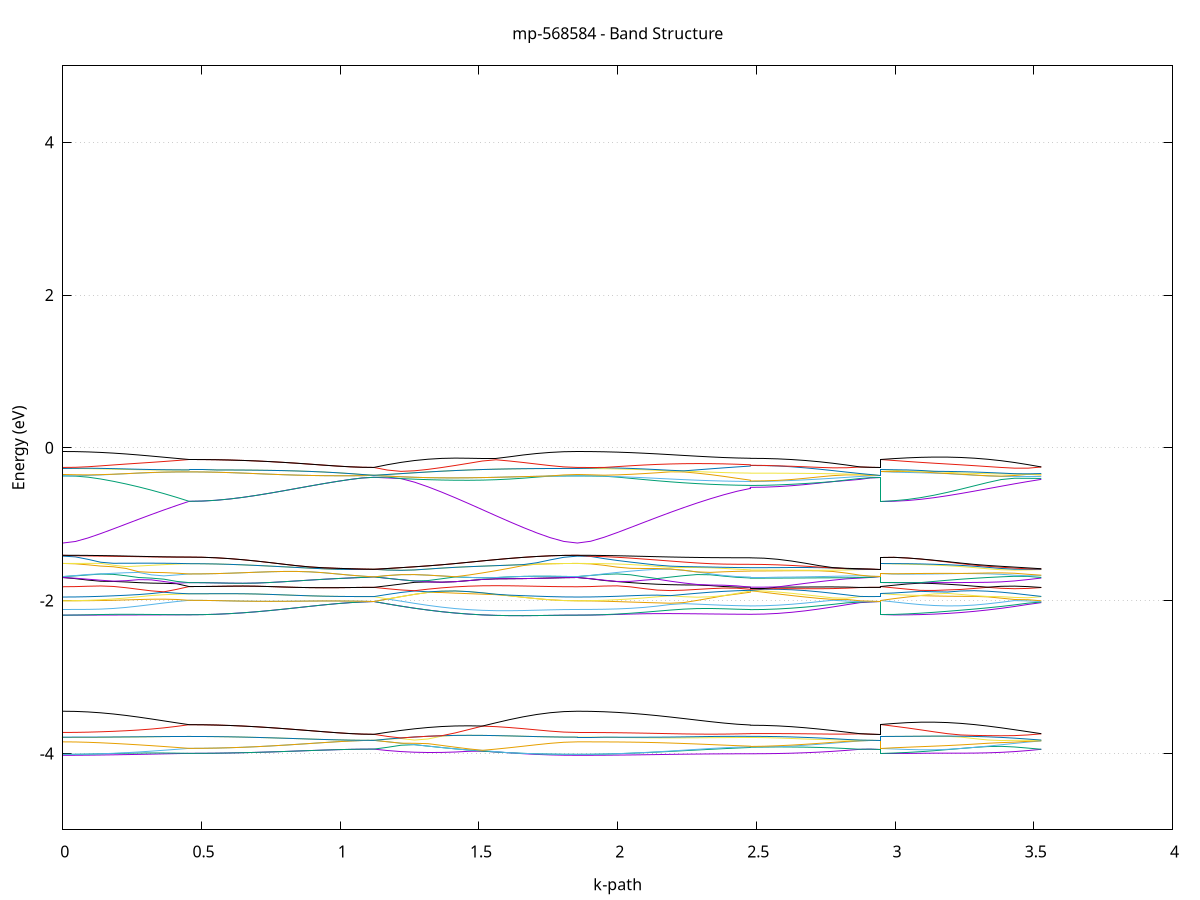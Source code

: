 set title 'mp-568584 - Band Structure'
set xlabel 'k-path'
set ylabel 'Energy (eV)'
set grid y
set yrange [-5:5]
set terminal png size 800,600
set output 'mp-568584_bands_gnuplot.png'
plot '-' using 1:2 with lines notitle, '-' using 1:2 with lines notitle, '-' using 1:2 with lines notitle, '-' using 1:2 with lines notitle, '-' using 1:2 with lines notitle, '-' using 1:2 with lines notitle, '-' using 1:2 with lines notitle, '-' using 1:2 with lines notitle, '-' using 1:2 with lines notitle, '-' using 1:2 with lines notitle, '-' using 1:2 with lines notitle, '-' using 1:2 with lines notitle, '-' using 1:2 with lines notitle, '-' using 1:2 with lines notitle, '-' using 1:2 with lines notitle, '-' using 1:2 with lines notitle, '-' using 1:2 with lines notitle, '-' using 1:2 with lines notitle, '-' using 1:2 with lines notitle, '-' using 1:2 with lines notitle, '-' using 1:2 with lines notitle, '-' using 1:2 with lines notitle, '-' using 1:2 with lines notitle, '-' using 1:2 with lines notitle, '-' using 1:2 with lines notitle, '-' using 1:2 with lines notitle, '-' using 1:2 with lines notitle, '-' using 1:2 with lines notitle, '-' using 1:2 with lines notitle, '-' using 1:2 with lines notitle, '-' using 1:2 with lines notitle, '-' using 1:2 with lines notitle, '-' using 1:2 with lines notitle, '-' using 1:2 with lines notitle, '-' using 1:2 with lines notitle, '-' using 1:2 with lines notitle, '-' using 1:2 with lines notitle, '-' using 1:2 with lines notitle, '-' using 1:2 with lines notitle, '-' using 1:2 with lines notitle, '-' using 1:2 with lines notitle, '-' using 1:2 with lines notitle, '-' using 1:2 with lines notitle, '-' using 1:2 with lines notitle, '-' using 1:2 with lines notitle, '-' using 1:2 with lines notitle, '-' using 1:2 with lines notitle, '-' using 1:2 with lines notitle, '-' using 1:2 with lines notitle, '-' using 1:2 with lines notitle, '-' using 1:2 with lines notitle, '-' using 1:2 with lines notitle, '-' using 1:2 with lines notitle, '-' using 1:2 with lines notitle, '-' using 1:2 with lines notitle, '-' using 1:2 with lines notitle, '-' using 1:2 with lines notitle, '-' using 1:2 with lines notitle, '-' using 1:2 with lines notitle, '-' using 1:2 with lines notitle, '-' using 1:2 with lines notitle, '-' using 1:2 with lines notitle, '-' using 1:2 with lines notitle, '-' using 1:2 with lines notitle, '-' using 1:2 with lines notitle, '-' using 1:2 with lines notitle, '-' using 1:2 with lines notitle, '-' using 1:2 with lines notitle, '-' using 1:2 with lines notitle, '-' using 1:2 with lines notitle, '-' using 1:2 with lines notitle, '-' using 1:2 with lines notitle, '-' using 1:2 with lines notitle, '-' using 1:2 with lines notitle, '-' using 1:2 with lines notitle, '-' using 1:2 with lines notitle, '-' using 1:2 with lines notitle, '-' using 1:2 with lines notitle, '-' using 1:2 with lines notitle, '-' using 1:2 with lines notitle
0.000000 -18.467827
0.045552 -18.467527
0.091105 -18.466627
0.136657 -18.465227
0.182209 -18.463227
0.227761 -18.460827
0.273314 -18.458127
0.318866 -18.455127
0.364418 -18.451927
0.409971 -18.448727
0.455523 -18.445527
0.455523 -18.445527
0.503970 -18.445327
0.552417 -18.444527
0.600864 -18.443227
0.649311 -18.441527
0.697759 -18.439427
0.746206 -18.436927
0.794653 -18.434127
0.843100 -18.431227
0.891547 -18.428127
0.939994 -18.425127
0.988441 -18.422227
1.036889 -18.420027
1.036889 -18.420027
1.079012 -18.418927
1.121136 -18.418527
1.121136 -18.418527
1.170052 -18.422527
1.218969 -18.426727
1.267886 -18.431027
1.316803 -18.435627
1.365719 -18.440127
1.414636 -18.444627
1.463553 -18.448927
1.512469 -18.452927
1.561386 -18.456627
1.610303 -18.459927
1.659219 -18.462627
1.708136 -18.464827
1.757053 -18.466527
1.805969 -18.467527
1.854886 -18.467827
1.854886 -18.467827
1.902847 -18.467527
1.950807 -18.466527
1.998768 -18.464827
2.046729 -18.462627
2.094690 -18.459827
2.142650 -18.456627
2.190611 -18.453027
2.238572 -18.449227
2.286532 -18.445527
2.334493 -18.442527
2.382454 -18.440627
2.430415 -18.439927
2.478375 -18.439727
2.478375 -18.439727
2.478375 -18.439727
2.478375 -18.439727
2.527865 -18.439327
2.577354 -18.438227
2.626843 -18.436427
2.676333 -18.434027
2.725822 -18.430927
2.775311 -18.427527
2.824800 -18.423827
2.874290 -18.420027
2.874290 -18.420027
2.910770 -18.418827
2.947250 -18.418527
2.947250 -18.445527
2.995570 -18.445527
3.043890 -18.444927
3.092209 -18.443927
3.140529 -18.442327
3.188849 -18.440327
3.237169 -18.438027
3.285489 -18.435327
3.333808 -18.432327
3.382128 -18.429227
3.430448 -18.425927
3.478768 -18.422527
3.527088 -18.420027
e
0.000000 -18.430527
0.045552 -18.430627
0.091105 -18.431027
0.136657 -18.431727
0.182209 -18.432627
0.227761 -18.433927
0.273314 -18.435627
0.318866 -18.437627
0.364418 -18.439927
0.409971 -18.442627
0.455523 -18.445527
0.455523 -18.445527
0.503970 -18.445327
0.552417 -18.444527
0.600864 -18.443227
0.649311 -18.441527
0.697759 -18.439427
0.746206 -18.436927
0.794653 -18.434127
0.843100 -18.431227
0.891547 -18.428127
0.939994 -18.425127
0.988441 -18.422227
1.036889 -18.420027
1.036889 -18.420027
1.079012 -18.418927
1.121136 -18.418527
1.121136 -18.418527
1.170052 -18.414827
1.218969 -18.414727
1.267886 -18.416827
1.316803 -18.418927
1.365719 -18.420927
1.414636 -18.422627
1.463553 -18.424327
1.512469 -18.425727
1.561386 -18.426927
1.610303 -18.428027
1.659219 -18.428927
1.708136 -18.429627
1.757053 -18.430127
1.805969 -18.430427
1.854886 -18.430527
1.854886 -18.430527
1.902847 -18.430627
1.950807 -18.430827
1.998768 -18.431227
2.046729 -18.431727
2.094690 -18.432227
2.142650 -18.432827
2.190611 -18.433427
2.238572 -18.433727
2.286532 -18.433627
2.334493 -18.432627
2.382454 -18.430227
2.430415 -18.426727
2.478375 -18.422727
2.478375 -18.422727
2.478375 -18.420427
2.478375 -18.420427
2.527865 -18.420227
2.577354 -18.419927
2.626843 -18.419327
2.676333 -18.418527
2.725822 -18.417427
2.775311 -18.416827
2.824800 -18.417727
2.874290 -18.419127
2.874290 -18.419127
2.910770 -18.418727
2.947250 -18.418527
2.947250 -18.445527
2.995570 -18.445127
3.043890 -18.444127
3.092209 -18.442627
3.140529 -18.440627
3.188849 -18.438227
3.237169 -18.435527
3.285489 -18.432527
3.333808 -18.429227
3.382128 -18.425827
3.430448 -18.422427
3.478768 -18.419927
3.527088 -18.419127
e
0.000000 -18.430527
0.045552 -18.430327
0.091105 -18.429627
0.136657 -18.428627
0.182209 -18.427127
0.227761 -18.425427
0.273314 -18.423227
0.318866 -18.420827
0.364418 -18.418027
0.409971 -18.415127
0.455523 -18.411927
0.455523 -18.411927
0.503970 -18.411927
0.552417 -18.412027
0.600864 -18.412227
0.649311 -18.412427
0.697759 -18.412727
0.746206 -18.413027
0.794653 -18.413327
0.843100 -18.413627
0.891547 -18.413827
0.939994 -18.413927
0.988441 -18.413727
1.036889 -18.413027
1.036889 -18.413027
1.079012 -18.411827
1.121136 -18.410127
1.121136 -18.410127
1.170052 -18.412427
1.218969 -18.414727
1.267886 -18.416827
1.316803 -18.418927
1.365719 -18.420927
1.414636 -18.422627
1.463553 -18.424327
1.512469 -18.425727
1.561386 -18.426927
1.610303 -18.428027
1.659219 -18.428927
1.708136 -18.429627
1.757053 -18.430127
1.805969 -18.430427
1.854886 -18.430527
1.854886 -18.430527
1.902847 -18.430427
1.950807 -18.430027
1.998768 -18.429327
2.046729 -18.428427
2.094690 -18.427327
2.142650 -18.426027
2.190611 -18.424627
2.238572 -18.423227
2.286532 -18.421727
2.334493 -18.420327
2.382454 -18.419027
2.430415 -18.418027
2.478375 -18.417327
2.478375 -18.417327
2.478375 -18.417127
2.478375 -18.417127
2.527865 -18.417027
2.577354 -18.416727
2.626843 -18.416427
2.676333 -18.416327
2.725822 -18.416427
2.775311 -18.416227
2.824800 -18.414827
2.874290 -18.413627
2.874290 -18.413627
2.910770 -18.411827
2.947250 -18.410127
2.947250 -18.411927
2.995570 -18.412327
3.043890 -18.412827
3.092209 -18.413227
3.140529 -18.413627
3.188849 -18.414027
3.237169 -18.414427
3.285489 -18.414827
3.333808 -18.415227
3.382128 -18.415627
3.430448 -18.416027
3.478768 -18.415827
3.527088 -18.413627
e
0.000000 -18.387827
0.045552 -18.387927
0.091105 -18.388527
0.136657 -18.390127
0.182209 -18.392427
0.227761 -18.395227
0.273314 -18.398427
0.318866 -18.401727
0.364418 -18.405227
0.409971 -18.408627
0.455523 -18.411927
0.455523 -18.411927
0.503970 -18.411927
0.552417 -18.412027
0.600864 -18.412227
0.649311 -18.412427
0.697759 -18.412727
0.746206 -18.413027
0.794653 -18.413327
0.843100 -18.413627
0.891547 -18.413827
0.939994 -18.413927
0.988441 -18.413727
1.036889 -18.413027
1.036889 -18.413027
1.079012 -18.411827
1.121136 -18.410127
1.121136 -18.410127
1.170052 -18.412427
1.218969 -18.411427
1.267886 -18.408327
1.316803 -18.405527
1.365719 -18.402927
1.414636 -18.400527
1.463553 -18.398327
1.512469 -18.396227
1.561386 -18.394327
1.610303 -18.392527
1.659219 -18.391027
1.708136 -18.389627
1.757053 -18.388627
1.805969 -18.388027
1.854886 -18.387827
1.854886 -18.387827
1.902847 -18.387927
1.950807 -18.388127
1.998768 -18.388727
2.046729 -18.389827
2.094690 -18.391527
2.142650 -18.393427
2.190611 -18.395427
2.238572 -18.397627
2.286532 -18.400427
2.334493 -18.403527
2.382454 -18.406927
2.430415 -18.410627
2.478375 -18.414427
2.478375 -18.414427
2.478375 -18.416727
2.478375 -18.416727
2.527865 -18.416727
2.577354 -18.416527
2.626843 -18.416127
2.676333 -18.415427
2.725822 -18.414727
2.775311 -18.413927
2.824800 -18.413127
2.874290 -18.411927
2.874290 -18.411927
2.910770 -18.411427
2.947250 -18.410127
2.947250 -18.411927
2.995570 -18.411527
3.043890 -18.411027
3.092209 -18.410527
3.140529 -18.410127
3.188849 -18.409627
3.237169 -18.409127
3.285489 -18.408627
3.333808 -18.408127
3.382128 -18.407627
3.430448 -18.407127
3.478768 -18.409527
3.527088 -18.411927
e
0.000000 -18.385827
0.045552 -18.386027
0.091105 -18.386627
0.136657 -18.386927
0.182209 -18.386927
0.227761 -18.386927
0.273314 -18.386827
0.318866 -18.386827
0.364418 -18.386627
0.409971 -18.386627
0.455523 -18.386527
0.455523 -18.386527
0.503970 -18.386727
0.552417 -18.387327
0.600864 -18.388227
0.649311 -18.389527
0.697759 -18.391027
0.746206 -18.392827
0.794653 -18.394727
0.843100 -18.396727
0.891547 -18.398927
0.939994 -18.401127
0.988441 -18.403527
1.036889 -18.405927
1.036889 -18.405927
1.079012 -18.408027
1.121136 -18.410127
1.121136 -18.410127
1.170052 -18.407727
1.218969 -18.405327
1.267886 -18.402927
1.316803 -18.400527
1.365719 -18.398327
1.414636 -18.396127
1.463553 -18.394127
1.512469 -18.392327
1.561386 -18.390627
1.610303 -18.389127
1.659219 -18.387927
1.708136 -18.387027
1.757053 -18.386327
1.805969 -18.385927
1.854886 -18.385827
1.854886 -18.385827
1.902847 -18.386027
1.950807 -18.386827
1.998768 -18.388127
2.046729 -18.389727
2.094690 -18.391227
2.142650 -18.393027
2.190611 -18.395227
2.238572 -18.397327
2.286532 -18.399127
2.334493 -18.400827
2.382454 -18.402227
2.430415 -18.403427
2.478375 -18.404127
2.478375 -18.404127
2.478375 -18.404327
2.478375 -18.404327
2.527865 -18.404427
2.577354 -18.404727
2.626843 -18.405227
2.676333 -18.405727
2.725822 -18.406127
2.775311 -18.406527
2.824800 -18.406827
2.874290 -18.406927
2.874290 -18.406927
2.910770 -18.408427
2.947250 -18.410127
2.947250 -18.386527
2.995570 -18.386927
3.043890 -18.387827
3.092209 -18.389027
3.140529 -18.390727
3.188849 -18.392627
3.237169 -18.395027
3.285489 -18.397627
3.333808 -18.400427
3.382128 -18.403427
3.430448 -18.406527
3.478768 -18.406627
3.527088 -18.406927
e
0.000000 -18.385827
0.045552 -18.385827
0.091105 -18.385827
0.136657 -18.385827
0.182209 -18.385927
0.227761 -18.386027
0.273314 -18.386127
0.318866 -18.386227
0.364418 -18.386327
0.409971 -18.386427
0.455523 -18.386527
0.455523 -18.386527
0.503970 -18.386727
0.552417 -18.387327
0.600864 -18.388227
0.649311 -18.389527
0.697759 -18.391027
0.746206 -18.392827
0.794653 -18.394727
0.843100 -18.396727
0.891547 -18.398827
0.939994 -18.401127
0.988441 -18.403527
1.036889 -18.405927
1.036889 -18.405927
1.079012 -18.408027
1.121136 -18.410127
1.121136 -18.410127
1.170052 -18.407727
1.218969 -18.405327
1.267886 -18.402927
1.316803 -18.400527
1.365719 -18.398327
1.414636 -18.396127
1.463553 -18.394127
1.512469 -18.392327
1.561386 -18.390627
1.610303 -18.389127
1.659219 -18.387927
1.708136 -18.387027
1.757053 -18.386327
1.805969 -18.385927
1.854886 -18.385827
1.854886 -18.385827
1.902847 -18.385827
1.950807 -18.386027
1.998768 -18.386227
2.046729 -18.386427
2.094690 -18.386427
2.142650 -18.386427
2.190611 -18.386527
2.238572 -18.386427
2.286532 -18.386427
2.334493 -18.386427
2.382454 -18.386527
2.430415 -18.386527
2.478375 -18.386527
2.478375 -18.386527
2.478375 -18.386527
2.478375 -18.386527
2.527865 -18.386927
2.577354 -18.388027
2.626843 -18.389827
2.676333 -18.392227
2.725822 -18.395227
2.775311 -18.398627
2.824800 -18.402327
2.874290 -18.406127
2.874290 -18.406127
2.910770 -18.408227
2.947250 -18.410127
2.947250 -18.386527
2.995570 -18.386527
3.043890 -18.386927
3.092209 -18.387727
3.140529 -18.388927
3.188849 -18.390427
3.237169 -18.392227
3.285489 -18.394227
3.333808 -18.396427
3.382128 -18.398827
3.430448 -18.401427
3.478768 -18.404127
3.527088 -18.406127
e
0.000000 -18.360727
0.045552 -18.360727
0.091105 -18.360427
0.136657 -18.359927
0.182209 -18.359327
0.227761 -18.358727
0.273314 -18.358027
0.318866 -18.357327
0.364418 -18.356527
0.409971 -18.355727
0.455523 -18.354827
0.455523 -18.354827
0.503970 -18.354927
0.552417 -18.355027
0.600864 -18.355127
0.649311 -18.355427
0.697759 -18.355827
0.746206 -18.356327
0.794653 -18.356927
0.843100 -18.357727
0.891547 -18.358427
0.939994 -18.359227
0.988441 -18.359927
1.036889 -18.360427
1.036889 -18.360427
1.079012 -18.360727
1.121136 -18.360827
1.121136 -18.360827
1.170052 -18.360927
1.218969 -18.360927
1.267886 -18.360827
1.316803 -18.360527
1.365719 -18.360227
1.414636 -18.359927
1.463553 -18.359827
1.512469 -18.359727
1.561386 -18.359727
1.610303 -18.359727
1.659219 -18.360027
1.708136 -18.360227
1.757053 -18.360527
1.805969 -18.360727
1.854886 -18.360727
1.854886 -18.360727
1.902847 -18.360627
1.950807 -18.360227
1.998768 -18.359627
2.046729 -18.359027
2.094690 -18.358327
2.142650 -18.357727
2.190611 -18.357227
2.238572 -18.356727
2.286532 -18.356427
2.334493 -18.356227
2.382454 -18.356427
2.430415 -18.356927
2.478375 -18.357327
2.478375 -18.357327
2.478375 -18.357427
2.478375 -18.357427
2.527865 -18.357527
2.577354 -18.357827
2.626843 -18.358227
2.676333 -18.358827
2.725822 -18.359327
2.775311 -18.359827
2.824800 -18.360327
2.874290 -18.360527
2.874290 -18.360527
2.910770 -18.360827
2.947250 -18.360827
2.947250 -18.354827
2.995570 -18.355027
3.043890 -18.355327
3.092209 -18.355727
3.140529 -18.356227
3.188849 -18.356827
3.237169 -18.357527
3.285489 -18.358227
3.333808 -18.358927
3.382128 -18.359527
3.430448 -18.360127
3.478768 -18.360427
3.527088 -18.360527
e
0.000000 -18.348527
0.045552 -18.348627
0.091105 -18.348827
0.136657 -18.349227
0.182209 -18.349827
0.227761 -18.350527
0.273314 -18.351327
0.318866 -18.352127
0.364418 -18.353027
0.409971 -18.353927
0.455523 -18.354827
0.455523 -18.354827
0.503970 -18.354927
0.552417 -18.355027
0.600864 -18.355127
0.649311 -18.355427
0.697759 -18.355827
0.746206 -18.356327
0.794653 -18.356927
0.843100 -18.357727
0.891547 -18.358427
0.939994 -18.359227
0.988441 -18.359927
1.036889 -18.360427
1.036889 -18.360427
1.079012 -18.360727
1.121136 -18.360827
1.121136 -18.360827
1.170052 -18.360427
1.218969 -18.359927
1.267886 -18.359027
1.316803 -18.358127
1.365719 -18.357027
1.414636 -18.355827
1.463553 -18.354627
1.512469 -18.353427
1.561386 -18.352227
1.610303 -18.351127
1.659219 -18.350227
1.708136 -18.349527
1.757053 -18.348927
1.805969 -18.348627
1.854886 -18.348527
1.854886 -18.348527
1.902847 -18.348627
1.950807 -18.348827
1.998768 -18.349327
2.046729 -18.349927
2.094690 -18.350727
2.142650 -18.351627
2.190611 -18.352627
2.238572 -18.353627
2.286532 -18.354627
2.334493 -18.355627
2.382454 -18.356027
2.430415 -18.355927
2.478375 -18.355927
2.478375 -18.355927
2.478375 -18.355927
2.478375 -18.355927
2.527865 -18.356027
2.577354 -18.356327
2.626843 -18.356927
2.676333 -18.357627
2.725822 -18.358427
2.775311 -18.359227
2.824800 -18.359927
2.874290 -18.360527
2.874290 -18.360527
2.910770 -18.360727
2.947250 -18.360827
2.947250 -18.354827
2.995570 -18.354827
3.043890 -18.354927
3.092209 -18.355127
3.140529 -18.355427
3.188849 -18.355927
3.237169 -18.356527
3.285489 -18.357127
3.333808 -18.357927
3.382128 -18.358627
3.430448 -18.359427
3.478768 -18.360027
3.527088 -18.360527
e
0.000000 -4.025127
0.045552 -4.024627
0.091105 -4.023227
0.136657 -4.021127
0.182209 -4.018727
0.227761 -4.016027
0.273314 -4.013027
0.318866 -4.009827
0.364418 -4.006327
0.409971 -4.002927
0.455523 -3.999527
0.455523 -3.999527
0.503970 -3.999027
0.552417 -3.997427
0.600864 -3.994727
0.649311 -3.991027
0.697759 -3.986627
0.746206 -3.981427
0.794653 -3.975627
0.843100 -3.969327
0.891547 -3.963027
0.939994 -3.956927
0.988441 -3.951427
1.036889 -3.947127
1.036889 -3.947127
1.079012 -3.944727
1.121136 -3.943927
1.121136 -3.943927
1.170052 -3.962527
1.218969 -3.976227
1.267886 -3.984727
1.316803 -3.988527
1.365719 -3.987527
1.414636 -3.982127
1.463553 -3.972727
1.512469 -3.970127
1.561386 -3.981927
1.610303 -3.992227
1.659219 -4.004127
1.708136 -4.013427
1.757053 -4.019927
1.805969 -4.023827
1.854886 -4.025127
1.854886 -4.025127
1.902847 -4.024827
1.950807 -4.023927
1.998768 -4.022327
2.046729 -4.020427
2.094690 -4.018027
2.142650 -4.015427
2.190611 -4.013027
2.238572 -4.010627
2.286532 -4.008627
2.334493 -4.007127
2.382454 -4.006027
2.430415 -4.005327
2.478375 -4.005027
2.478375 -4.005027
2.478375 -4.004927
2.478375 -4.004927
2.527865 -4.004127
2.577354 -4.001727
2.626843 -3.997627
2.676333 -3.991527
2.725822 -3.983427
2.775311 -3.973127
2.824800 -3.960627
2.874290 -3.946327
2.874290 -3.946327
2.910770 -3.944527
2.947250 -3.943927
2.947250 -3.999527
2.995570 -4.001227
3.043890 -4.000527
3.092209 -3.998727
3.140529 -3.997227
3.188849 -3.997027
3.237169 -3.997227
3.285489 -3.996227
3.333808 -3.992827
3.382128 -3.986427
3.430448 -3.976627
3.478768 -3.963227
3.527088 -3.946327
e
0.000000 -4.012527
0.045552 -4.011827
0.091105 -4.009427
0.136657 -4.005527
0.182209 -4.001527
0.227761 -3.997827
0.273314 -3.995327
0.318866 -3.994327
0.364418 -3.994927
0.409971 -3.996827
0.455523 -3.999527
0.455523 -3.999527
0.503970 -3.999027
0.552417 -3.997427
0.600864 -3.994727
0.649311 -3.991027
0.697759 -3.986627
0.746206 -3.981427
0.794653 -3.975627
0.843100 -3.969327
0.891547 -3.963027
0.939994 -3.956927
0.988441 -3.951427
1.036889 -3.947127
1.036889 -3.947127
1.079012 -3.944727
1.121136 -3.943927
1.121136 -3.943927
1.170052 -3.920527
1.218969 -3.893327
1.267886 -3.885927
1.316803 -3.905027
1.365719 -3.923427
1.414636 -3.940627
1.463553 -3.956227
1.512469 -3.970127
1.561386 -3.981927
1.610303 -3.991727
1.659219 -3.999527
1.708136 -4.005427
1.757053 -4.009427
1.805969 -4.011827
1.854886 -4.012527
1.854886 -4.012527
1.902847 -4.011627
1.950807 -4.008827
1.998768 -4.004327
2.046729 -3.998227
2.094690 -3.991027
2.142650 -3.982827
2.190611 -3.974027
2.238572 -3.964927
2.286532 -3.955727
2.334493 -3.946727
2.382454 -3.938027
2.430415 -3.929927
2.478375 -3.922527
2.478375 -3.922527
2.478375 -3.918927
2.478375 -3.918927
2.527865 -3.917227
2.577354 -3.915127
2.626843 -3.916327
2.676333 -3.918227
2.725822 -3.922027
2.775311 -3.928227
2.824800 -3.936527
2.874290 -3.946327
2.874290 -3.946327
2.910770 -3.944527
2.947250 -3.943927
2.947250 -3.999527
2.995570 -3.995127
3.043890 -3.987727
3.092209 -3.977527
3.140529 -3.964827
3.188849 -3.950427
3.237169 -3.935927
3.285489 -3.921627
3.333808 -3.910627
3.382128 -3.907727
3.430448 -3.915927
3.478768 -3.930627
3.527088 -3.946327
e
0.000000 -4.012527
0.045552 -4.011727
0.091105 -4.009227
0.136657 -4.005227
0.182209 -3.999027
0.227761 -3.991027
0.273314 -3.981427
0.318866 -3.970727
0.364418 -3.958927
0.409971 -3.946727
0.455523 -3.934227
0.455523 -3.934227
0.503970 -3.933327
0.552417 -3.930627
0.600864 -3.926127
0.649311 -3.920027
0.697759 -3.912327
0.746206 -3.903227
0.794653 -3.893027
0.843100 -3.881927
0.891547 -3.870427
0.939994 -3.858727
0.988441 -3.847527
1.036889 -3.837827
1.036889 -3.837827
1.079012 -3.831827
1.121136 -3.829427
1.121136 -3.829427
1.170052 -3.847627
1.218969 -3.866627
1.267886 -3.885927
1.316803 -3.905027
1.365719 -3.923427
1.414636 -3.940627
1.463553 -3.956227
1.512469 -3.960527
1.561386 -3.977627
1.610303 -3.991727
1.659219 -3.999527
1.708136 -4.005427
1.757053 -4.009427
1.805969 -4.011827
1.854886 -4.012527
1.854886 -4.012527
1.902847 -4.011527
1.950807 -4.008527
1.998768 -4.003527
2.046729 -3.996827
2.094690 -3.988627
2.142650 -3.979227
2.190611 -3.968827
2.238572 -3.957827
2.286532 -3.946727
2.334493 -3.936027
2.382454 -3.926427
2.430415 -3.918827
2.478375 -3.914027
2.478375 -3.914027
2.478375 -3.912627
2.478375 -3.912627
2.527865 -3.913827
2.577354 -3.912127
2.626843 -3.903927
2.676333 -3.893227
2.725822 -3.880527
2.775311 -3.866327
2.824800 -3.851327
2.874290 -3.836427
2.874290 -3.836427
2.910770 -3.831627
2.947250 -3.829427
2.947250 -3.934227
2.995570 -3.941927
3.043890 -3.948727
3.092209 -3.953027
3.140529 -3.952827
3.188849 -3.946827
3.237169 -3.935327
3.285489 -3.921227
3.333808 -3.905127
3.382128 -3.887427
3.430448 -3.869327
3.478768 -3.851527
3.527088 -3.836427
e
0.000000 -3.849027
0.045552 -3.850527
0.091105 -3.854827
0.136657 -3.861227
0.182209 -3.869227
0.227761 -3.878227
0.273314 -3.888127
0.318866 -3.898727
0.364418 -3.910027
0.409971 -3.921927
0.455523 -3.934227
0.455523 -3.934227
0.503970 -3.933327
0.552417 -3.930627
0.600864 -3.926127
0.649311 -3.920027
0.697759 -3.912327
0.746206 -3.903227
0.794653 -3.893027
0.843100 -3.881927
0.891547 -3.870427
0.939994 -3.858727
0.988441 -3.847527
1.036889 -3.837827
1.036889 -3.837827
1.079012 -3.831827
1.121136 -3.829427
1.121136 -3.829427
1.170052 -3.847627
1.218969 -3.866627
1.267886 -3.867827
1.316803 -3.872627
1.365719 -3.895527
1.414636 -3.918927
1.463553 -3.940927
1.512469 -3.959827
1.561386 -3.943827
1.610303 -3.925827
1.659219 -3.906327
1.708136 -3.886627
1.757053 -3.868327
1.805969 -3.854427
1.854886 -3.849027
1.854886 -3.849027
1.902847 -3.849227
1.950807 -3.849727
1.998768 -3.850727
2.046729 -3.852527
2.094690 -3.855327
2.142650 -3.859327
2.190611 -3.864527
2.238572 -3.870527
2.286532 -3.877227
2.334493 -3.884427
2.382454 -3.891627
2.430415 -3.898927
2.478375 -3.905727
2.478375 -3.905727
2.478375 -3.909227
2.478375 -3.909227
2.527865 -3.906327
2.577354 -3.900127
2.626843 -3.891627
2.676333 -3.880827
2.725822 -3.868527
2.775311 -3.855427
2.824800 -3.842927
2.874290 -3.835227
2.874290 -3.835227
2.910770 -3.830627
2.947250 -3.829427
2.947250 -3.934227
2.995570 -3.926527
3.043890 -3.919227
3.092209 -3.912227
3.140529 -3.905227
3.188849 -3.897627
3.237169 -3.888827
3.285489 -3.878427
3.333808 -3.867427
3.382128 -3.859227
3.430448 -3.852427
3.478768 -3.842427
3.527088 -3.835227
e
0.000000 -3.787427
0.045552 -3.787427
0.091105 -3.787627
0.136657 -3.787627
0.182209 -3.787227
0.227761 -3.786227
0.273314 -3.784327
0.318866 -3.782127
0.364418 -3.780027
0.409971 -3.778927
0.455523 -3.778427
0.455523 -3.778427
0.503970 -3.778927
0.552417 -3.780527
0.600864 -3.783027
0.649311 -3.786527
0.697759 -3.790827
0.746206 -3.795727
0.794653 -3.801127
0.843100 -3.806727
0.891547 -3.812527
0.939994 -3.817927
0.988441 -3.822727
1.036889 -3.826527
1.036889 -3.826527
1.079012 -3.828627
1.121136 -3.829427
1.121136 -3.829427
1.170052 -3.812727
1.218969 -3.804927
1.267886 -3.825627
1.316803 -3.811227
1.365719 -3.774227
1.414636 -3.764727
1.463553 -3.763427
1.512469 -3.764427
1.561386 -3.767227
1.610303 -3.771227
1.659219 -3.775727
1.708136 -3.780227
1.757053 -3.783927
1.805969 -3.786527
1.854886 -3.787427
1.854886 -3.787427
1.902847 -3.787827
1.950807 -3.789227
1.998768 -3.791227
2.046729 -3.793527
2.094690 -3.795527
2.142650 -3.796827
2.190611 -3.797327
2.238572 -3.797027
2.286532 -3.796127
2.334493 -3.794827
2.382454 -3.793527
2.430415 -3.792527
2.478375 -3.791827
2.478375 -3.791827
2.478375 -3.791627
2.478375 -3.791627
2.527865 -3.793427
2.577354 -3.798427
2.626843 -3.805027
2.676333 -3.811927
2.725822 -3.817727
2.775311 -3.821827
2.824800 -3.825027
2.874290 -3.828427
2.874290 -3.828427
2.910770 -3.829527
2.947250 -3.829427
2.947250 -3.778427
2.995570 -3.778227
3.043890 -3.777327
3.092209 -3.776027
3.140529 -3.775227
3.188849 -3.776727
3.237169 -3.786627
3.285489 -3.806227
3.333808 -3.824427
3.382128 -3.831927
3.430448 -3.829127
3.478768 -3.828627
3.527088 -3.828427
e
0.000000 -3.787427
0.045552 -3.787227
0.091105 -3.786827
0.136657 -3.786227
0.182209 -3.785427
0.227761 -3.784227
0.273314 -3.782927
0.318866 -3.781427
0.364418 -3.780027
0.409971 -3.778827
0.455523 -3.778427
0.455523 -3.778427
0.503970 -3.778927
0.552417 -3.780527
0.600864 -3.783027
0.649311 -3.786527
0.697759 -3.790827
0.746206 -3.795727
0.794653 -3.801127
0.843100 -3.806727
0.891547 -3.812527
0.939994 -3.817927
0.988441 -3.822727
1.036889 -3.826527
1.036889 -3.826527
1.079012 -3.828627
1.121136 -3.829427
1.121136 -3.829427
1.170052 -3.812727
1.218969 -3.797927
1.267886 -3.785427
1.316803 -3.775727
1.365719 -3.768827
1.414636 -3.764727
1.463553 -3.763427
1.512469 -3.764427
1.561386 -3.767227
1.610303 -3.771227
1.659219 -3.775727
1.708136 -3.780227
1.757053 -3.783927
1.805969 -3.786527
1.854886 -3.787427
1.854886 -3.787427
1.902847 -3.787427
1.950807 -3.787727
1.998768 -3.788127
2.046729 -3.788427
2.094690 -3.788327
2.142650 -3.787727
2.190611 -3.786327
2.238572 -3.784127
2.286532 -3.781527
2.334493 -3.778927
2.382454 -3.777227
2.430415 -3.776727
2.478375 -3.776827
2.478375 -3.776827
2.478375 -3.776927
2.478375 -3.776927
2.527865 -3.777827
2.577354 -3.780427
2.626843 -3.784727
2.676333 -3.790727
2.725822 -3.798327
2.775311 -3.807327
2.824800 -3.817527
2.874290 -3.826027
2.874290 -3.826027
2.910770 -3.828327
2.947250 -3.829427
2.947250 -3.778427
2.995570 -3.777727
3.043890 -3.776527
3.092209 -3.775027
3.140529 -3.773927
3.188849 -3.773727
3.237169 -3.774927
3.285489 -3.777927
3.333808 -3.783127
3.382128 -3.790627
3.430448 -3.800527
3.478768 -3.812627
3.527088 -3.826027
e
0.000000 -3.726127
0.045552 -3.725027
0.091105 -3.722027
0.136657 -3.717327
0.182209 -3.711227
0.227761 -3.703527
0.273314 -3.693927
0.318866 -3.681527
0.364418 -3.665827
0.409971 -3.646627
0.455523 -3.624327
0.455523 -3.624327
0.503970 -3.625427
0.552417 -3.628927
0.600864 -3.634427
0.649311 -3.642127
0.697759 -3.651627
0.746206 -3.662727
0.794653 -3.675227
0.843100 -3.688627
0.891547 -3.702527
0.939994 -3.716527
0.988441 -3.729627
1.036889 -3.740927
1.036889 -3.740927
1.079012 -3.747727
1.121136 -3.750227
1.121136 -3.750227
1.170052 -3.777727
1.218969 -3.797927
1.267886 -3.785427
1.316803 -3.775727
1.365719 -3.768827
1.414636 -3.732027
1.463553 -3.687727
1.512469 -3.643027
1.561386 -3.649827
1.610303 -3.661627
1.659219 -3.676227
1.708136 -3.692527
1.757053 -3.708527
1.805969 -3.721127
1.854886 -3.726127
1.854886 -3.726127
1.902847 -3.726527
1.950807 -3.727627
1.998768 -3.729527
2.046729 -3.732027
2.094690 -3.735027
2.142650 -3.738427
2.190611 -3.741827
2.238572 -3.745027
2.286532 -3.747427
2.334493 -3.748527
2.382454 -3.747527
2.430415 -3.744827
2.478375 -3.741827
2.478375 -3.741827
2.478375 -3.740827
2.478375 -3.740827
2.527865 -3.740727
2.577354 -3.740827
2.626843 -3.741527
2.676333 -3.743327
2.725822 -3.745727
2.775311 -3.747727
2.824800 -3.747327
2.874290 -3.743727
2.874290 -3.743727
2.910770 -3.748427
2.947250 -3.750227
2.947250 -3.624327
2.995570 -3.644027
3.043890 -3.666827
3.092209 -3.691827
3.140529 -3.717627
3.188849 -3.742127
3.237169 -3.758727
3.285489 -3.764627
3.333808 -3.767527
3.382128 -3.769127
3.430448 -3.767227
3.478768 -3.758627
3.527088 -3.743727
e
0.000000 -3.448127
0.045552 -3.450527
0.091105 -3.457427
0.136657 -3.468827
0.182209 -3.484227
0.227761 -3.503227
0.273314 -3.525127
0.318866 -3.549227
0.364418 -3.574527
0.409971 -3.599927
0.455523 -3.624327
0.455523 -3.624327
0.503970 -3.625427
0.552417 -3.628927
0.600864 -3.634427
0.649311 -3.642127
0.697759 -3.651627
0.746206 -3.662727
0.794653 -3.675227
0.843100 -3.688627
0.891547 -3.702527
0.939994 -3.716527
0.988441 -3.729627
1.036889 -3.740927
1.036889 -3.740927
1.079012 -3.747727
1.121136 -3.750227
1.121136 -3.750227
1.170052 -3.723727
1.218969 -3.699327
1.267886 -3.678227
1.316803 -3.661027
1.365719 -3.648527
1.414636 -3.641127
1.463553 -3.639027
1.512469 -3.642127
1.561386 -3.599327
1.610303 -3.558227
1.659219 -3.521527
1.708136 -3.490827
1.757053 -3.467627
1.805969 -3.453127
1.854886 -3.448127
1.854886 -3.448127
1.902847 -3.449827
1.950807 -3.454927
1.998768 -3.463327
2.046729 -3.474827
2.094690 -3.489027
2.142650 -3.505627
2.190611 -3.524227
2.238572 -3.544027
2.286532 -3.564327
2.334493 -3.584427
2.382454 -3.602827
2.430415 -3.618227
2.478375 -3.628427
2.478375 -3.628427
2.478375 -3.631427
2.478375 -3.631427
2.527865 -3.633627
2.577354 -3.640127
2.626843 -3.650527
2.676333 -3.664527
2.725822 -3.681527
2.775311 -3.700927
2.824800 -3.721927
2.874290 -3.742327
2.874290 -3.742327
2.910770 -3.748227
2.947250 -3.750227
2.947250 -3.624327
2.995570 -3.608527
3.043890 -3.597527
3.092209 -3.591627
3.140529 -3.591327
3.188849 -3.596527
3.237169 -3.607227
3.285489 -3.622727
3.333808 -3.642327
3.382128 -3.665027
3.430448 -3.689927
3.478768 -3.715927
3.527088 -3.742327
e
0.000000 -2.190227
0.045552 -2.190127
0.091105 -2.189727
0.136657 -2.189127
0.182209 -2.188627
0.227761 -2.188027
0.273314 -2.187527
0.318866 -2.187127
0.364418 -2.186627
0.409971 -2.186027
0.455523 -2.185327
0.455523 -2.185327
0.503970 -2.183627
0.552417 -2.178727
0.600864 -2.170727
0.649311 -2.159727
0.697759 -2.146127
0.746206 -2.130227
0.794653 -2.112527
0.843100 -2.093727
0.891547 -2.074727
0.939994 -2.056427
0.988441 -2.039827
1.036889 -2.026327
1.036889 -2.026327
1.079012 -2.017527
1.121136 -2.011827
1.121136 -2.011827
1.170052 -2.042927
1.218969 -2.072527
1.267886 -2.099727
1.316803 -2.124027
1.365719 -2.145227
1.414636 -2.162727
1.463553 -2.176627
1.512469 -2.186827
1.561386 -2.193427
1.610303 -2.196627
1.659219 -2.197227
1.708136 -2.195727
1.757053 -2.193327
1.805969 -2.191127
1.854886 -2.190227
1.854886 -2.190227
1.902847 -2.189027
1.950807 -2.185627
1.998768 -2.180827
2.046729 -2.175927
2.094690 -2.172127
2.142650 -2.170227
2.190611 -2.170027
2.238572 -2.171027
2.286532 -2.172827
2.334493 -2.174827
2.382454 -2.176627
2.430415 -2.178127
2.478375 -2.179027
2.478375 -2.179027
2.478375 -2.179327
2.478375 -2.179327
2.527865 -2.176327
2.577354 -2.167627
2.626843 -2.153227
2.676333 -2.133827
2.725822 -2.110027
2.775311 -2.083027
2.824800 -2.054127
2.874290 -2.026427
2.874290 -2.026427
2.910770 -2.017527
2.947250 -2.011827
2.947250 -2.185327
2.995570 -2.187127
3.043890 -2.186427
3.092209 -2.183027
3.140529 -2.176927
3.188849 -2.167927
3.237169 -2.155927
3.285489 -2.140827
3.333808 -2.122627
3.382128 -2.101227
3.430448 -2.077027
3.478768 -2.050427
3.527088 -2.026427
e
0.000000 -2.190227
0.045552 -2.189027
0.091105 -2.185927
0.136657 -2.182227
0.182209 -2.179727
0.227761 -2.179127
0.273314 -2.179927
0.318866 -2.181427
0.364418 -2.182927
0.409971 -2.184227
0.455523 -2.185227
0.455523 -2.185227
0.503970 -2.183627
0.552417 -2.178727
0.600864 -2.170727
0.649311 -2.159727
0.697759 -2.146127
0.746206 -2.130127
0.794653 -2.112527
0.843100 -2.093727
0.891547 -2.074727
0.939994 -2.056427
0.988441 -2.039827
1.036889 -2.026327
1.036889 -2.026327
1.079012 -2.017527
1.121136 -2.011827
1.121136 -2.011827
1.170052 -2.042927
1.218969 -2.072527
1.267886 -2.099727
1.316803 -2.124027
1.365719 -2.145227
1.414636 -2.162727
1.463553 -2.176627
1.512469 -2.186827
1.561386 -2.193427
1.610303 -2.196627
1.659219 -2.197227
1.708136 -2.195727
1.757053 -2.193327
1.805969 -2.191127
1.854886 -2.190227
1.854886 -2.190227
1.902847 -2.188627
1.950807 -2.183827
1.998768 -2.175927
2.046729 -2.165327
2.094690 -2.152427
2.142650 -2.138127
2.190611 -2.123827
2.238572 -2.111527
2.286532 -2.104127
2.334493 -2.103027
2.382454 -2.106927
2.430415 -2.112627
2.478375 -2.116927
2.478375 -2.116927
2.478375 -2.118227
2.478375 -2.118227
2.527865 -2.116027
2.577354 -2.109527
2.626843 -2.098927
2.676333 -2.085027
2.725822 -2.068227
2.775311 -2.049527
2.824800 -2.029827
2.874290 -2.018627
2.874290 -2.018627
2.910770 -2.015427
2.947250 -2.011827
2.947250 -2.185227
2.995570 -2.180927
3.043890 -2.174027
3.092209 -2.164627
3.140529 -2.153127
3.188849 -2.139827
3.237169 -2.125527
3.285489 -2.110527
3.333808 -2.094527
3.382128 -2.076627
3.430448 -2.056127
3.478768 -2.033427
3.527088 -2.018627
e
0.000000 -2.116127
0.045552 -2.115927
0.091105 -2.114927
0.136657 -2.111227
0.182209 -2.102927
0.227761 -2.089327
0.273314 -2.071527
0.318866 -2.051527
0.364418 -2.031227
0.409971 -2.012227
0.455523 -1.996127
0.455523 -1.996127
0.503970 -1.997227
0.552417 -2.000027
0.600864 -2.003527
0.649311 -2.006727
0.697759 -2.008827
0.746206 -2.009627
0.794653 -2.009127
0.843100 -2.007527
0.891547 -2.005827
0.939994 -2.004727
0.988441 -2.004827
1.036889 -2.006127
1.036889 -2.006127
1.079012 -2.008227
1.121136 -2.011827
1.121136 -2.011827
1.170052 -1.979727
1.218969 -2.007027
1.267886 -2.035927
1.316803 -2.062527
1.365719 -2.085527
1.414636 -2.104327
1.463553 -2.118227
1.512469 -2.127327
1.561386 -2.131827
1.610303 -2.132327
1.659219 -2.129927
1.708136 -2.125627
1.757053 -2.121027
1.805969 -2.117427
1.854886 -2.116127
1.854886 -2.116127
1.902847 -2.115427
1.950807 -2.113227
1.998768 -2.108827
2.046729 -2.101127
2.094690 -2.089027
2.142650 -2.072027
2.190611 -2.050627
2.238572 -2.039727
2.286532 -2.046227
2.334493 -2.053927
2.382454 -2.060927
2.430415 -2.066027
2.478375 -2.069127
2.478375 -2.069127
2.478375 -2.069927
2.478375 -2.069927
2.527865 -2.067427
2.577354 -2.059927
2.626843 -2.047927
2.676333 -2.032027
2.725822 -2.013127
2.775311 -1.995727
2.824800 -2.005427
2.874290 -2.012727
2.874290 -2.012727
2.910770 -2.010027
2.947250 -2.011827
2.947250 -1.996127
2.995570 -2.017227
3.043890 -2.036427
3.092209 -2.052627
3.140529 -2.064127
3.188849 -2.069627
3.237169 -2.067827
3.285489 -2.058327
3.333808 -2.042127
3.382128 -2.021727
3.430448 -1.999827
3.478768 -2.003727
3.527088 -2.012727
e
0.000000 -2.002527
0.045552 -2.002227
0.091105 -2.001127
0.136657 -1.998927
0.182209 -1.995527
0.227761 -1.990927
0.273314 -1.985927
0.318866 -1.981827
0.364418 -1.980727
0.409971 -1.985127
0.455523 -1.996127
0.455523 -1.996127
0.503970 -1.997227
0.552417 -2.000027
0.600864 -2.003527
0.649311 -2.006727
0.697759 -2.008827
0.746206 -2.009627
0.794653 -2.009127
0.843100 -2.007527
0.891547 -2.005827
0.939994 -2.004727
0.988441 -2.004827
1.036889 -2.006127
1.036889 -2.006127
1.079012 -2.008227
1.121136 -2.011827
1.121136 -2.011827
1.170052 -1.979727
1.218969 -1.947927
1.267886 -1.917927
1.316803 -1.892727
1.365719 -1.894327
1.414636 -1.902227
1.463553 -1.909127
1.512469 -1.915627
1.561386 -1.921927
1.610303 -1.936927
1.659219 -1.956727
1.708136 -1.974727
1.757053 -1.989427
1.805969 -1.999127
1.854886 -2.002527
1.854886 -2.002527
1.902847 -2.003927
1.950807 -2.007727
1.998768 -2.013027
2.046729 -2.018727
2.094690 -2.024327
2.142650 -2.029527
2.190611 -2.034427
2.238572 -2.025527
2.286532 -1.997527
2.334493 -1.967427
2.382454 -1.936127
2.430415 -1.913527
2.478375 -1.889827
2.478375 -1.889827
2.478375 -1.869827
2.478375 -1.869827
2.527865 -1.891127
2.577354 -1.912927
2.626843 -1.933627
2.676333 -1.952927
2.725822 -1.970827
2.775311 -1.984027
2.824800 -1.984627
2.874290 -2.002627
2.874290 -2.002627
2.910770 -2.007527
2.947250 -2.011827
2.947250 -1.996127
2.995570 -1.974527
3.043890 -1.953127
3.092209 -1.934827
3.140529 -1.939427
3.188849 -1.942527
3.237169 -1.944027
3.285489 -1.944527
3.333808 -1.951127
3.382128 -1.967827
3.430448 -1.985327
3.478768 -1.988327
3.527088 -2.002627
e
0.000000 -2.002527
0.045552 -2.000927
0.091105 -1.996427
0.136657 -1.989127
0.182209 -1.978927
0.227761 -1.965827
0.273314 -1.949927
0.318866 -1.933727
0.364418 -1.922727
0.409971 -1.916327
0.455523 -1.910927
0.455523 -1.910927
0.503970 -1.910427
0.552417 -1.909527
0.600864 -1.909227
0.649311 -1.910427
0.697759 -1.913627
0.746206 -1.918627
0.794653 -1.924927
0.843100 -1.931427
0.891547 -1.937427
0.939994 -1.941927
0.988441 -1.944827
1.036889 -1.946427
1.036889 -1.946427
1.079012 -1.947227
1.121136 -1.947527
1.121136 -1.947527
1.170052 -1.977127
1.218969 -1.947927
1.267886 -1.917927
1.316803 -1.892727
1.365719 -1.876627
1.414636 -1.873827
1.463553 -1.882527
1.512469 -1.897927
1.561386 -1.916727
1.610303 -1.936927
1.659219 -1.956727
1.708136 -1.974727
1.757053 -1.989427
1.805969 -1.999127
1.854886 -2.002527
1.854886 -2.002527
1.902847 -2.000827
1.950807 -1.996027
1.998768 -1.988127
2.046729 -1.977627
2.094690 -1.964827
2.142650 -1.950327
2.190611 -1.936127
2.238572 -1.948827
2.286532 -1.955227
2.334493 -1.950127
2.382454 -1.934827
2.430415 -1.904527
2.478375 -1.875127
2.478375 -1.875127
2.478375 -1.868927
2.478375 -1.868927
2.527865 -1.874327
2.577354 -1.887427
2.626843 -1.904427
2.676333 -1.923627
2.725822 -1.943727
2.775311 -1.964227
2.824800 -1.968527
2.874290 -1.948227
2.874290 -1.948227
2.910770 -1.947527
2.947250 -1.947527
2.947250 -1.910927
2.995570 -1.920427
3.043890 -1.928427
3.092209 -1.932227
3.140529 -1.912527
3.188849 -1.905327
3.237169 -1.919227
3.285489 -1.935027
3.333808 -1.945427
3.382128 -1.949027
3.430448 -1.957927
3.478768 -1.963427
3.527088 -1.948227
e
0.000000 -1.953227
0.045552 -1.952127
0.091105 -1.948927
0.136657 -1.943827
0.182209 -1.937427
0.227761 -1.929927
0.273314 -1.921027
0.318866 -1.908027
0.364418 -1.890327
0.409971 -1.903127
0.455523 -1.910927
0.455523 -1.910927
0.503970 -1.910427
0.552417 -1.909527
0.600864 -1.909227
0.649311 -1.910427
0.697759 -1.913627
0.746206 -1.918627
0.794653 -1.924927
0.843100 -1.931427
0.891547 -1.937427
0.939994 -1.941927
0.988441 -1.944827
1.036889 -1.946427
1.036889 -1.946427
1.079012 -1.947227
1.121136 -1.947527
1.121136 -1.947527
1.170052 -1.919427
1.218969 -1.893527
1.267886 -1.873827
1.316803 -1.885027
1.365719 -1.876627
1.414636 -1.873827
1.463553 -1.882427
1.512469 -1.897927
1.561386 -1.916727
1.610303 -1.928527
1.659219 -1.935327
1.708136 -1.941927
1.757053 -1.947727
1.805969 -1.951827
1.854886 -1.953227
1.854886 -1.953227
1.902847 -1.952127
1.950807 -1.948627
1.998768 -1.943227
2.046729 -1.936527
2.094690 -1.930227
2.142650 -1.928227
2.190611 -1.934727
2.238572 -1.918827
2.286532 -1.903627
2.334493 -1.889927
2.382454 -1.878827
2.430415 -1.870727
2.478375 -1.864827
2.478375 -1.864827
2.478375 -1.866927
2.478375 -1.866927
2.527865 -1.850527
2.577354 -1.851927
2.626843 -1.857627
2.676333 -1.868827
2.725822 -1.884927
2.775311 -1.904027
2.824800 -1.924627
2.874290 -1.945327
2.874290 -1.945327
2.910770 -1.947127
2.947250 -1.947527
2.947250 -1.910927
2.995570 -1.900327
3.043890 -1.889127
3.092209 -1.879027
3.140529 -1.884127
3.188849 -1.887627
3.237169 -1.874027
3.285489 -1.870427
3.333808 -1.876827
3.382128 -1.889227
3.430448 -1.905827
3.478768 -1.925827
3.527088 -1.945327
e
0.000000 -1.818627
0.045552 -1.816627
0.091105 -1.811827
0.136657 -1.808427
0.182209 -1.814627
0.227761 -1.831227
0.273314 -1.851927
0.318866 -1.872527
0.364418 -1.885127
0.409971 -1.853227
0.455523 -1.816027
0.455523 -1.816027
0.503970 -1.815327
0.552417 -1.813427
0.600864 -1.810927
0.649311 -1.809627
0.697759 -1.811527
0.746206 -1.816227
0.794653 -1.821827
0.843100 -1.826727
0.891547 -1.830127
0.939994 -1.831527
0.988441 -1.830927
1.036889 -1.828927
1.036889 -1.828927
1.079012 -1.827127
1.121136 -1.826327
1.121136 -1.826327
1.170052 -1.844627
1.218969 -1.860427
1.267886 -1.870327
1.316803 -1.850027
1.365719 -1.833127
1.414636 -1.820127
1.463553 -1.811127
1.512469 -1.806127
1.561386 -1.804727
1.610303 -1.806027
1.659219 -1.808827
1.708136 -1.812327
1.757053 -1.815627
1.805969 -1.817827
1.854886 -1.818627
1.854886 -1.818627
1.902847 -1.815927
1.950807 -1.809427
1.998768 -1.806827
2.046729 -1.820027
2.094690 -1.842827
2.142650 -1.862327
2.190611 -1.868727
2.238572 -1.863227
2.286532 -1.853227
2.334493 -1.843127
2.382454 -1.836127
2.430415 -1.837627
2.478375 -1.851627
2.478375 -1.851627
2.478375 -1.850827
2.478375 -1.850827
2.527865 -1.845627
2.577354 -1.843027
2.626843 -1.843927
2.676333 -1.844627
2.725822 -1.844427
2.775311 -1.842527
2.824800 -1.837427
2.874290 -1.828727
2.874290 -1.828727
2.910770 -1.826927
2.947250 -1.826327
2.947250 -1.816027
2.995570 -1.833227
3.043890 -1.850127
3.092209 -1.866127
3.140529 -1.867227
3.188849 -1.860427
3.237169 -1.853827
3.285489 -1.840827
3.333808 -1.826027
3.382128 -1.838627
3.430448 -1.844227
3.478768 -1.840527
3.527088 -1.828727
e
0.000000 -1.697627
0.045552 -1.712427
0.091105 -1.731527
0.136657 -1.746327
0.182209 -1.749027
0.227761 -1.755927
0.273314 -1.764827
0.318866 -1.771027
0.364418 -1.773727
0.409971 -1.778627
0.455523 -1.816027
0.455523 -1.816027
0.503970 -1.815327
0.552417 -1.813427
0.600864 -1.810927
0.649311 -1.809627
0.697759 -1.811527
0.746206 -1.816227
0.794653 -1.821827
0.843100 -1.826727
0.891547 -1.830127
0.939994 -1.831527
0.988441 -1.830927
1.036889 -1.828927
1.036889 -1.828927
1.079012 -1.827127
1.121136 -1.826327
1.121136 -1.826327
1.170052 -1.805727
1.218969 -1.783627
1.267886 -1.760727
1.316803 -1.754827
1.365719 -1.758927
1.414636 -1.752327
1.463553 -1.738027
1.512469 -1.722727
1.561386 -1.714727
1.610303 -1.713527
1.659219 -1.711927
1.708136 -1.708727
1.757053 -1.704427
1.805969 -1.699927
1.854886 -1.697627
1.854886 -1.697627
1.902847 -1.714427
1.950807 -1.736127
1.998768 -1.751227
2.046729 -1.764527
2.094690 -1.776627
2.142650 -1.785727
2.190611 -1.791627
2.238572 -1.794727
2.286532 -1.795727
2.334493 -1.803527
2.382454 -1.815527
2.430415 -1.822827
2.478375 -1.824527
2.478375 -1.824527
2.478375 -1.841827
2.478375 -1.841827
2.527865 -1.841527
2.577354 -1.823327
2.626843 -1.823027
2.676333 -1.822227
2.725822 -1.821127
2.775311 -1.820827
2.824800 -1.822927
2.874290 -1.828027
2.874290 -1.828027
2.910770 -1.826827
2.947250 -1.826327
2.947250 -1.816027
2.995570 -1.798827
3.043890 -1.781927
3.092209 -1.771527
3.140529 -1.776927
3.188849 -1.785527
3.237169 -1.797027
3.285489 -1.811127
3.333808 -1.824627
3.382128 -1.812727
3.430448 -1.810427
3.478768 -1.816727
3.527088 -1.828027
e
0.000000 -1.697627
0.045552 -1.706827
0.091105 -1.720127
0.136657 -1.733127
0.182209 -1.745227
0.227761 -1.739527
0.273314 -1.725727
0.318866 -1.728127
0.364418 -1.750027
0.409971 -1.772027
0.455523 -1.764427
0.455523 -1.764427
0.503970 -1.765427
0.552417 -1.768227
0.600864 -1.771627
0.649311 -1.773127
0.697759 -1.770227
0.746206 -1.763027
0.794653 -1.753227
0.843100 -1.742327
0.891547 -1.731227
0.939994 -1.720827
0.988441 -1.711627
1.036889 -1.703527
1.036889 -1.703527
1.079012 -1.696827
1.121136 -1.689327
1.121136 -1.689327
1.170052 -1.708127
1.218969 -1.726527
1.267886 -1.742827
1.316803 -1.754827
1.365719 -1.758927
1.414636 -1.752327
1.463553 -1.738027
1.512469 -1.722727
1.561386 -1.714727
1.610303 -1.713527
1.659219 -1.711927
1.708136 -1.708727
1.757053 -1.704427
1.805969 -1.699927
1.854886 -1.697627
1.854886 -1.697627
1.902847 -1.712927
1.950807 -1.732027
1.998768 -1.749427
2.046729 -1.748227
2.094690 -1.732427
2.142650 -1.719327
2.190611 -1.746127
2.238572 -1.769427
2.286532 -1.788427
2.334493 -1.796127
2.382454 -1.798527
2.430415 -1.807127
2.478375 -1.823927
2.478375 -1.823927
2.478375 -1.824027
2.478375 -1.824027
2.527865 -1.823727
2.577354 -1.821027
2.626843 -1.797427
2.676333 -1.774327
2.725822 -1.752427
2.775311 -1.732527
2.824800 -1.714927
2.874290 -1.704627
2.874290 -1.704627
2.910770 -1.696727
2.947250 -1.689327
2.947250 -1.764427
2.995570 -1.765127
3.043890 -1.766827
3.092209 -1.764927
3.140529 -1.765027
3.188849 -1.764527
3.237169 -1.763627
3.285489 -1.762327
3.333808 -1.760227
3.382128 -1.754827
3.430448 -1.742627
3.478768 -1.724627
3.527088 -1.704627
e
0.000000 -1.685327
0.045552 -1.676327
0.091105 -1.663827
0.136657 -1.652227
0.182209 -1.656327
0.227761 -1.674827
0.273314 -1.697627
0.318866 -1.705727
0.364418 -1.719327
0.409971 -1.748327
0.455523 -1.764427
0.455523 -1.764427
0.503970 -1.765427
0.552417 -1.768227
0.600864 -1.771627
0.649311 -1.773127
0.697759 -1.770227
0.746206 -1.763027
0.794653 -1.753227
0.843100 -1.742327
0.891547 -1.731227
0.939994 -1.720827
0.988441 -1.711627
1.036889 -1.703527
1.036889 -1.703527
1.079012 -1.696827
1.121136 -1.689327
1.121136 -1.689327
1.170052 -1.708127
1.218969 -1.726527
1.267886 -1.742827
1.316803 -1.737427
1.365719 -1.714027
1.414636 -1.690027
1.463553 -1.696127
1.512469 -1.701227
1.561386 -1.698127
1.610303 -1.689527
1.659219 -1.683227
1.708136 -1.680627
1.757053 -1.681227
1.805969 -1.683627
1.854886 -1.685327
1.854886 -1.685327
1.902847 -1.671027
1.950807 -1.656527
1.998768 -1.650827
2.046729 -1.662127
2.094690 -1.688427
2.142650 -1.711627
2.190611 -1.692027
2.238572 -1.673227
2.286532 -1.658927
2.334493 -1.662127
2.382454 -1.679827
2.430415 -1.695027
2.478375 -1.703727
2.478375 -1.703727
2.478375 -1.706027
2.478375 -1.706027
2.527865 -1.705827
2.577354 -1.705327
2.626843 -1.704327
2.676333 -1.703227
2.725822 -1.702127
2.775311 -1.701327
2.824800 -1.701527
2.874290 -1.698027
2.874290 -1.698027
2.910770 -1.694927
2.947250 -1.689327
2.947250 -1.764427
2.995570 -1.764427
3.043890 -1.764727
3.092209 -1.764227
3.140529 -1.748627
3.188849 -1.733627
3.237169 -1.719927
3.285489 -1.707927
3.333808 -1.697627
3.382128 -1.688927
3.430448 -1.681427
3.478768 -1.682827
3.527088 -1.698027
e
0.000000 -1.685327
0.045552 -1.672027
0.091105 -1.657727
0.136657 -1.650527
0.182209 -1.642427
0.227761 -1.635127
0.273314 -1.631027
0.318866 -1.662727
0.364418 -1.676327
0.409971 -1.664127
0.455523 -1.651127
0.455523 -1.651127
0.503970 -1.649927
0.552417 -1.646527
0.600864 -1.641427
0.649311 -1.635027
0.697759 -1.628427
0.746206 -1.622427
0.794653 -1.618527
0.843100 -1.618227
0.891547 -1.623427
0.939994 -1.634927
0.988441 -1.650827
1.036889 -1.667227
1.036889 -1.667227
1.079012 -1.679527
1.121136 -1.689327
1.121136 -1.689327
1.170052 -1.672027
1.218969 -1.660427
1.267886 -1.659327
1.316803 -1.666727
1.365719 -1.677027
1.414636 -1.687427
1.463553 -1.696127
1.512469 -1.701227
1.561386 -1.698127
1.610303 -1.689527
1.659219 -1.683227
1.708136 -1.680627
1.757053 -1.681227
1.805969 -1.683627
1.854886 -1.685327
1.854886 -1.685327
1.902847 -1.669727
1.950807 -1.649927
1.998768 -1.631127
2.046729 -1.614427
2.094690 -1.600327
2.142650 -1.589927
2.190611 -1.587527
2.238572 -1.604127
2.286532 -1.625627
2.334493 -1.649827
2.382454 -1.671127
2.430415 -1.685827
2.478375 -1.692427
2.478375 -1.692427
2.478375 -1.693827
2.478375 -1.693827
2.527865 -1.693827
2.577354 -1.693427
2.626843 -1.691927
2.676333 -1.689127
2.725822 -1.685627
2.775311 -1.682027
2.824800 -1.678327
2.874290 -1.674927
2.874290 -1.674927
2.910770 -1.682027
2.947250 -1.689327
2.947250 -1.651127
2.995570 -1.652527
3.043890 -1.652927
3.092209 -1.652327
3.140529 -1.650827
3.188849 -1.648427
3.237169 -1.645327
3.285489 -1.646027
3.333808 -1.649127
3.382128 -1.655727
3.430448 -1.667627
3.478768 -1.674627
3.527088 -1.674927
e
0.000000 -1.513327
0.045552 -1.518427
0.091105 -1.531827
0.136657 -1.547927
0.182209 -1.557127
0.227761 -1.579127
0.273314 -1.621827
0.318866 -1.630327
0.364418 -1.633527
0.409971 -1.640627
0.455523 -1.651127
0.455523 -1.651127
0.503970 -1.649927
0.552417 -1.646527
0.600864 -1.641427
0.649311 -1.635027
0.697759 -1.628427
0.746206 -1.622427
0.794653 -1.618527
0.843100 -1.618227
0.891547 -1.623427
0.939994 -1.634927
0.988441 -1.650827
1.036889 -1.667227
1.036889 -1.667227
1.079012 -1.679527
1.121136 -1.689327
1.121136 -1.689327
1.170052 -1.672027
1.218969 -1.660427
1.267886 -1.659327
1.316803 -1.666727
1.365719 -1.677027
1.414636 -1.687427
1.463553 -1.664827
1.512469 -1.637727
1.561386 -1.608227
1.610303 -1.576227
1.659219 -1.541627
1.708136 -1.522827
1.757053 -1.517827
1.805969 -1.514527
1.854886 -1.513327
1.854886 -1.513327
1.902847 -1.519527
1.950807 -1.537927
1.998768 -1.562227
2.046729 -1.577327
2.094690 -1.579727
2.142650 -1.579727
2.190611 -1.586627
2.238572 -1.602427
2.286532 -1.624327
2.334493 -1.630527
2.382454 -1.623027
2.430415 -1.616627
2.478375 -1.613227
2.478375 -1.613227
2.478375 -1.612427
2.478375 -1.612427
2.527865 -1.611827
2.577354 -1.610327
2.626843 -1.608827
2.676333 -1.608127
2.725822 -1.609827
2.775311 -1.618427
2.824800 -1.640027
2.874290 -1.667327
2.874290 -1.667327
2.910770 -1.680127
2.947250 -1.689327
2.947250 -1.651127
2.995570 -1.649127
3.043890 -1.646927
3.092209 -1.644927
3.140529 -1.643827
3.188849 -1.643627
3.237169 -1.644327
3.285489 -1.641827
3.333808 -1.638327
3.382128 -1.636927
3.430448 -1.641827
3.478768 -1.655327
3.527088 -1.667327
e
0.000000 -1.513327
0.045552 -1.513227
0.091105 -1.512827
0.136657 -1.512227
0.182209 -1.537127
0.227761 -1.554827
0.273314 -1.547327
0.318866 -1.538027
0.364418 -1.529227
0.409971 -1.521927
0.455523 -1.516427
0.455523 -1.516427
0.503970 -1.517527
0.552417 -1.520527
0.600864 -1.525427
0.649311 -1.531927
0.697759 -1.539627
0.746206 -1.548127
0.794653 -1.557127
0.843100 -1.566027
0.891547 -1.574827
0.939994 -1.583527
0.988441 -1.589827
1.036889 -1.592727
1.036889 -1.592727
1.079012 -1.592527
1.121136 -1.590327
1.121136 -1.590327
1.170052 -1.599427
1.218969 -1.603627
1.267886 -1.598427
1.316803 -1.586727
1.365719 -1.574527
1.414636 -1.564227
1.463553 -1.556027
1.512469 -1.549027
1.561386 -1.542427
1.610303 -1.535727
1.659219 -1.529027
1.708136 -1.522827
1.757053 -1.517827
1.805969 -1.514527
1.854886 -1.513327
1.854886 -1.513327
1.902847 -1.514127
1.950807 -1.516427
1.998768 -1.520727
2.046729 -1.527727
2.094690 -1.538027
2.142650 -1.551827
2.190611 -1.564727
2.238572 -1.566927
2.286532 -1.566727
2.334493 -1.570327
2.382454 -1.578527
2.430415 -1.588827
2.478375 -1.597127
2.478375 -1.597127
2.478375 -1.599827
2.478375 -1.599827
2.527865 -1.600027
2.577354 -1.600727
2.626843 -1.601727
2.676333 -1.602627
2.725822 -1.603027
2.775311 -1.602127
2.824800 -1.599227
2.874290 -1.593727
2.874290 -1.593727
2.910770 -1.592627
2.947250 -1.590327
2.947250 -1.516427
2.995570 -1.518727
3.043890 -1.522627
3.092209 -1.527927
3.140529 -1.534827
3.188849 -1.543327
3.237169 -1.554027
3.285489 -1.567827
3.333808 -1.583327
3.382128 -1.595727
3.430448 -1.600527
3.478768 -1.598327
3.527088 -1.593727
e
0.000000 -1.417627
0.045552 -1.427527
0.091105 -1.459927
0.136657 -1.497727
0.182209 -1.511427
0.227761 -1.510727
0.273314 -1.510227
0.318866 -1.510127
0.364418 -1.510927
0.409971 -1.512827
0.455523 -1.516427
0.455523 -1.516427
0.503970 -1.517527
0.552417 -1.520527
0.600864 -1.525427
0.649311 -1.531927
0.697759 -1.539627
0.746206 -1.548127
0.794653 -1.557127
0.843100 -1.566027
0.891547 -1.574827
0.939994 -1.583527
0.988441 -1.589827
1.036889 -1.592727
1.036889 -1.592727
1.079012 -1.592527
1.121136 -1.590327
1.121136 -1.590327
1.170052 -1.599427
1.218969 -1.603627
1.267886 -1.598427
1.316803 -1.586727
1.365719 -1.574527
1.414636 -1.564227
1.463553 -1.556027
1.512469 -1.549027
1.561386 -1.542427
1.610303 -1.535727
1.659219 -1.529027
1.708136 -1.504627
1.757053 -1.466827
1.805969 -1.433127
1.854886 -1.417627
1.854886 -1.417627
1.902847 -1.422027
1.950807 -1.450127
1.998768 -1.474627
2.046729 -1.495727
2.094690 -1.515927
2.142650 -1.535127
2.190611 -1.548927
2.238572 -1.554627
2.286532 -1.557527
2.334493 -1.560627
2.382454 -1.564027
2.430415 -1.567127
2.478375 -1.568927
2.478375 -1.568927
2.478375 -1.569427
2.478375 -1.569427
2.527865 -1.569027
2.577354 -1.568227
2.626843 -1.567527
2.676333 -1.567527
2.725822 -1.568927
2.775311 -1.572627
2.824800 -1.583027
2.874290 -1.591827
2.874290 -1.591827
2.910770 -1.592027
2.947250 -1.590327
2.947250 -1.516427
2.995570 -1.515827
3.043890 -1.516927
3.092209 -1.519827
3.140529 -1.524427
3.188849 -1.530627
3.237169 -1.538927
3.285489 -1.550127
3.333808 -1.564527
3.382128 -1.579227
3.430448 -1.588527
3.478768 -1.589527
3.527088 -1.591827
e
0.000000 -1.406527
0.045552 -1.412827
0.091105 -1.415327
0.136657 -1.417327
0.182209 -1.419627
0.227761 -1.422127
0.273314 -1.424727
0.318866 -1.427227
0.364418 -1.429227
0.409971 -1.430427
0.455523 -1.430527
0.455523 -1.430527
0.503970 -1.432727
0.552417 -1.439527
0.600864 -1.450327
0.649311 -1.464827
0.697759 -1.482327
0.746206 -1.502027
0.794653 -1.522827
0.843100 -1.543027
0.891547 -1.559627
0.939994 -1.570327
0.988441 -1.577227
1.036889 -1.582627
1.036889 -1.582627
1.079012 -1.586827
1.121136 -1.590327
1.121136 -1.590327
1.170052 -1.579727
1.218969 -1.568727
1.267886 -1.557327
1.316803 -1.545027
1.365719 -1.531027
1.414636 -1.515027
1.463553 -1.497827
1.512469 -1.480327
1.561386 -1.463427
1.610303 -1.447727
1.659219 -1.433927
1.708136 -1.422427
1.757053 -1.413727
1.805969 -1.408327
1.854886 -1.406527
1.854886 -1.406527
1.902847 -1.419227
1.950807 -1.424427
1.998768 -1.432827
2.046729 -1.443727
2.094690 -1.456127
2.142650 -1.469127
2.190611 -1.482327
2.238572 -1.495327
2.286532 -1.507327
2.334493 -1.516727
2.382454 -1.522127
2.430415 -1.524427
2.478375 -1.525227
2.478375 -1.525227
2.478375 -1.525427
2.478375 -1.525427
2.527865 -1.527127
2.577354 -1.532027
2.626843 -1.539727
2.676333 -1.549627
2.725822 -1.560927
2.775311 -1.572427
2.824800 -1.580727
2.874290 -1.585127
2.874290 -1.585127
2.910770 -1.587727
2.947250 -1.590327
2.947250 -1.430527
2.995570 -1.433527
3.043890 -1.442127
3.092209 -1.456127
3.140529 -1.474327
3.188849 -1.495127
3.237169 -1.516427
3.285489 -1.535327
3.333808 -1.550527
3.382128 -1.563027
3.430448 -1.574227
3.478768 -1.584427
3.527088 -1.585127
e
0.000000 -1.406527
0.045552 -1.406927
0.091105 -1.408227
0.136657 -1.410327
0.182209 -1.413227
0.227761 -1.416527
0.273314 -1.420227
0.318866 -1.423927
0.364418 -1.427027
0.409971 -1.429327
0.455523 -1.430527
0.455523 -1.430527
0.503970 -1.432727
0.552417 -1.439527
0.600864 -1.450327
0.649311 -1.464827
0.697759 -1.482327
0.746206 -1.502027
0.794653 -1.522827
0.843100 -1.542927
0.891547 -1.559627
0.939994 -1.570327
0.988441 -1.577227
1.036889 -1.582627
1.036889 -1.582627
1.079012 -1.586827
1.121136 -1.590327
1.121136 -1.590327
1.170052 -1.579727
1.218969 -1.568727
1.267886 -1.557327
1.316803 -1.545027
1.365719 -1.531027
1.414636 -1.515027
1.463553 -1.497827
1.512469 -1.480327
1.561386 -1.463427
1.610303 -1.447727
1.659219 -1.433927
1.708136 -1.422427
1.757053 -1.413727
1.805969 -1.408327
1.854886 -1.406527
1.854886 -1.406527
1.902847 -1.407327
1.950807 -1.409527
1.998768 -1.412727
2.046729 -1.416627
2.094690 -1.420827
2.142650 -1.425227
2.190611 -1.429227
2.238572 -1.432527
2.286532 -1.435127
2.334493 -1.437027
2.382454 -1.438327
2.430415 -1.439127
2.478375 -1.439627
2.478375 -1.439627
2.478375 -1.439827
2.478375 -1.439827
2.527865 -1.444727
2.577354 -1.459227
2.626843 -1.481927
2.676333 -1.510727
2.725822 -1.541927
2.775311 -1.567927
2.824800 -1.577527
2.874290 -1.582727
2.874290 -1.582727
2.910770 -1.587127
2.947250 -1.590327
2.947250 -1.430527
2.995570 -1.433427
3.043890 -1.442027
3.092209 -1.455027
3.140529 -1.471427
3.188849 -1.489827
3.237169 -1.508727
3.285489 -1.525827
3.333808 -1.539527
3.382128 -1.550827
3.430448 -1.561327
3.478768 -1.571927
3.527088 -1.582727
e
0.000000 -1.246327
0.045552 -1.226027
0.091105 -1.179527
0.136657 -1.122527
0.182209 -1.061127
0.227761 -0.998327
0.273314 -0.935427
0.318866 -0.873627
0.364418 -0.813427
0.409971 -0.755527
0.455523 -0.700227
0.455523 -0.700227
0.503970 -0.696727
0.552417 -0.686527
0.600864 -0.670027
0.649311 -0.648327
0.697759 -0.622527
0.746206 -0.593727
0.794653 -0.563027
0.843100 -0.531327
0.891547 -0.499727
0.939994 -0.468927
0.988441 -0.439827
1.036889 -0.413527
1.036889 -0.413527
1.079012 -0.394727
1.121136 -0.385827
1.121136 -0.385827
1.170052 -0.394027
1.218969 -0.402727
1.267886 -0.449527
1.316803 -0.510927
1.365719 -0.579827
1.414636 -0.653627
1.463553 -0.730727
1.512469 -0.809627
1.561386 -0.888927
1.610303 -0.966927
1.659219 -1.042327
1.708136 -1.113027
1.757053 -1.176127
1.805969 -1.225427
1.854886 -1.246327
1.854886 -1.246327
1.902847 -1.223127
1.950807 -1.171227
1.998768 -1.108927
2.046729 -1.042827
2.094690 -0.975827
2.142650 -0.909327
2.190611 -0.844427
2.238572 -0.781927
2.286532 -0.722327
2.334493 -0.666427
2.382454 -0.614727
2.430415 -0.568527
2.478375 -0.531627
2.478375 -0.531627
2.478375 -0.517227
2.478375 -0.517227
2.527865 -0.514827
2.577354 -0.507627
2.626843 -0.496027
2.676333 -0.480727
2.725822 -0.462327
2.775311 -0.442627
2.824800 -0.428227
2.874290 -0.413027
2.874290 -0.413027
2.910770 -0.394127
2.947250 -0.385827
2.947250 -0.700227
2.995570 -0.699127
3.043890 -0.690127
3.092209 -0.674227
3.140529 -0.652627
3.188849 -0.626827
3.237169 -0.597827
3.285489 -0.566927
3.333808 -0.535027
3.382128 -0.503027
3.430448 -0.471327
3.478768 -0.441027
3.527088 -0.413027
e
0.000000 -0.367327
0.045552 -0.370127
0.091105 -0.383927
0.136657 -0.408027
0.182209 -0.438227
0.227761 -0.472827
0.273314 -0.511227
0.318866 -0.553427
0.364418 -0.599027
0.409971 -0.648027
0.455523 -0.700227
0.455523 -0.700227
0.503970 -0.696727
0.552417 -0.686527
0.600864 -0.670027
0.649311 -0.648327
0.697759 -0.622527
0.746206 -0.593727
0.794653 -0.563027
0.843100 -0.531327
0.891547 -0.499727
0.939994 -0.468927
0.988441 -0.439827
1.036889 -0.413527
1.036889 -0.413527
1.079012 -0.394727
1.121136 -0.385827
1.121136 -0.385827
1.170052 -0.383227
1.218969 -0.402527
1.267886 -0.410427
1.316803 -0.416827
1.365719 -0.421527
1.414636 -0.424327
1.463553 -0.424827
1.512469 -0.422727
1.561386 -0.417427
1.610303 -0.409027
1.659219 -0.397427
1.708136 -0.383327
1.757053 -0.369927
1.805969 -0.368027
1.854886 -0.367327
1.854886 -0.367327
1.902847 -0.368427
1.950807 -0.371627
1.998768 -0.383127
2.046729 -0.399327
2.094690 -0.415627
2.142650 -0.431127
2.190611 -0.445327
2.238572 -0.457827
2.286532 -0.468527
2.334493 -0.477427
2.382454 -0.484227
2.430415 -0.489127
2.478375 -0.491927
2.478375 -0.491927
2.478375 -0.492727
2.478375 -0.492727
2.527865 -0.490827
2.577354 -0.485527
2.626843 -0.477427
2.676333 -0.467327
2.725822 -0.455727
2.775311 -0.442027
2.824800 -0.421027
2.874290 -0.401027
2.874290 -0.401027
2.910770 -0.391127
2.947250 -0.385827
2.947250 -0.700227
2.995570 -0.692727
3.043890 -0.676527
3.092209 -0.652027
3.140529 -0.620227
3.188849 -0.582827
3.237169 -0.541327
3.285489 -0.497627
3.333808 -0.454227
3.382128 -0.415527
3.430448 -0.398127
3.478768 -0.399027
3.527088 -0.401027
e
0.000000 -0.367327
0.045552 -0.365827
0.091105 -0.361527
0.136657 -0.355027
0.182209 -0.346927
0.227761 -0.338727
0.273314 -0.331427
0.318866 -0.324627
0.364418 -0.319227
0.409971 -0.316027
0.455523 -0.314827
0.455523 -0.314827
0.503970 -0.315927
0.552417 -0.319227
0.600864 -0.324327
0.649311 -0.330727
0.697759 -0.337927
0.746206 -0.345127
0.794653 -0.351827
0.843100 -0.357427
0.891547 -0.361727
0.939994 -0.364427
0.988441 -0.365627
1.036889 -0.365727
1.036889 -0.365727
1.079012 -0.364727
1.121136 -0.360027
1.121136 -0.360027
1.170052 -0.370027
1.218969 -0.378627
1.267886 -0.385527
1.316803 -0.390327
1.365719 -0.393127
1.414636 -0.393627
1.463553 -0.392427
1.512469 -0.389627
1.561386 -0.385827
1.610303 -0.381427
1.659219 -0.377027
1.708136 -0.373027
1.757053 -0.369927
1.805969 -0.368027
1.854886 -0.367327
1.854886 -0.367327
1.902847 -0.366727
1.950807 -0.369627
1.998768 -0.376627
2.046729 -0.383327
2.094690 -0.391127
2.142650 -0.399627
2.190611 -0.408227
2.238572 -0.416427
2.286532 -0.423827
2.334493 -0.430027
2.382454 -0.434927
2.430415 -0.438327
2.478375 -0.440527
2.478375 -0.440527
2.478375 -0.441627
2.478375 -0.441627
2.527865 -0.439527
2.577354 -0.434227
2.626843 -0.427427
2.676333 -0.419127
2.725822 -0.409327
2.775311 -0.398327
2.824800 -0.386627
2.874290 -0.374927
2.874290 -0.374927
2.910770 -0.367427
2.947250 -0.360027
2.947250 -0.314827
2.995570 -0.318427
3.043890 -0.322327
3.092209 -0.326427
3.140529 -0.330627
3.188849 -0.337827
3.237169 -0.348627
3.285489 -0.358027
3.333808 -0.367927
3.382128 -0.374427
3.430448 -0.373927
3.478768 -0.375127
3.527088 -0.374927
e
0.000000 -0.348827
0.045552 -0.352227
0.091105 -0.354027
0.136657 -0.351027
0.182209 -0.345527
0.227761 -0.338127
0.273314 -0.329727
0.318866 -0.322727
0.364418 -0.317827
0.409971 -0.315327
0.455523 -0.314827
0.455523 -0.314827
0.503970 -0.315927
0.552417 -0.319227
0.600864 -0.324327
0.649311 -0.330727
0.697759 -0.337927
0.746206 -0.345127
0.794653 -0.351827
0.843100 -0.357427
0.891547 -0.361727
0.939994 -0.364427
0.988441 -0.365627
1.036889 -0.365727
1.036889 -0.365727
1.079012 -0.364727
1.121136 -0.360027
1.121136 -0.360027
1.170052 -0.370027
1.218969 -0.378627
1.267886 -0.385527
1.316803 -0.390327
1.365719 -0.393127
1.414636 -0.393627
1.463553 -0.392427
1.512469 -0.389627
1.561386 -0.385827
1.610303 -0.381427
1.659219 -0.377027
1.708136 -0.373027
1.757053 -0.368127
1.805969 -0.354727
1.854886 -0.348827
1.854886 -0.348827
1.902847 -0.352927
1.950807 -0.358227
1.998768 -0.354227
2.046729 -0.346827
2.094690 -0.337327
2.142650 -0.326427
2.190611 -0.314327
2.238572 -0.315827
2.286532 -0.331527
2.334493 -0.350827
2.382454 -0.373527
2.430415 -0.398927
2.478375 -0.423427
2.478375 -0.423427
2.478375 -0.433827
2.478375 -0.433827
2.527865 -0.432127
2.577354 -0.426327
2.626843 -0.414827
2.676333 -0.398827
2.725822 -0.380727
2.775311 -0.364027
2.824800 -0.354027
2.874290 -0.354827
2.874290 -0.354827
2.910770 -0.360827
2.947250 -0.360027
2.947250 -0.314827
2.995570 -0.311627
3.043890 -0.309527
3.092209 -0.314827
3.140529 -0.326227
3.188849 -0.335827
3.237169 -0.344427
3.285489 -0.356527
3.333808 -0.365527
3.382128 -0.370827
3.430448 -0.362127
3.478768 -0.347127
3.527088 -0.354827
e
0.000000 -0.270027
0.045552 -0.270727
0.091105 -0.272627
0.136657 -0.275627
0.182209 -0.279327
0.227761 -0.283227
0.273314 -0.286727
0.318866 -0.289227
0.364418 -0.290127
0.409971 -0.289927
0.455523 -0.289127
0.455523 -0.289127
0.503970 -0.289127
0.552417 -0.289427
0.600864 -0.289927
0.649311 -0.290927
0.697759 -0.292527
0.746206 -0.294927
0.794653 -0.298327
0.843100 -0.303027
0.891547 -0.309027
0.939994 -0.316527
0.988441 -0.325927
1.036889 -0.337527
1.036889 -0.337527
1.079012 -0.349227
1.121136 -0.360027
1.121136 -0.360027
1.170052 -0.349027
1.218969 -0.337727
1.267886 -0.326527
1.316803 -0.315827
1.365719 -0.306027
1.414636 -0.297327
1.463553 -0.290027
1.512469 -0.284027
1.561386 -0.279327
1.610303 -0.275827
1.659219 -0.273327
1.708136 -0.271727
1.757053 -0.270727
1.805969 -0.270127
1.854886 -0.270027
1.854886 -0.270027
1.902847 -0.270727
1.950807 -0.272727
1.998768 -0.276127
2.046729 -0.280927
2.094690 -0.287027
2.142650 -0.294427
2.190611 -0.303727
2.238572 -0.303327
2.286532 -0.311327
2.334493 -0.318327
2.382454 -0.324027
2.430415 -0.328327
2.478375 -0.330827
2.478375 -0.330827
2.478375 -0.331527
2.478375 -0.331527
2.527865 -0.331727
2.577354 -0.332227
2.626843 -0.333227
2.676333 -0.334727
2.725822 -0.336827
2.775311 -0.339627
2.824800 -0.343227
2.874290 -0.347627
2.874290 -0.347627
2.910770 -0.353227
2.947250 -0.360027
2.947250 -0.289127
2.995570 -0.294927
3.043890 -0.303527
3.092209 -0.307427
3.140529 -0.307527
3.188849 -0.319727
3.237169 -0.329627
3.285489 -0.335127
3.333808 -0.338627
3.382128 -0.341427
3.430448 -0.343527
3.478768 -0.345827
3.527088 -0.347627
e
0.000000 -0.270027
0.045552 -0.267927
0.091105 -0.266827
0.136657 -0.268827
0.182209 -0.272327
0.227761 -0.276427
0.273314 -0.280527
0.318866 -0.284127
0.364418 -0.286627
0.409971 -0.288227
0.455523 -0.289127
0.455523 -0.289127
0.503970 -0.289127
0.552417 -0.289427
0.600864 -0.289927
0.649311 -0.290927
0.697759 -0.292527
0.746206 -0.294927
0.794653 -0.298327
0.843100 -0.303027
0.891547 -0.309027
0.939994 -0.316527
0.988441 -0.325927
1.036889 -0.337527
1.036889 -0.337527
1.079012 -0.349227
1.121136 -0.360027
1.121136 -0.360027
1.170052 -0.349027
1.218969 -0.337727
1.267886 -0.326527
1.316803 -0.315827
1.365719 -0.306027
1.414636 -0.297327
1.463553 -0.290027
1.512469 -0.284027
1.561386 -0.279327
1.610303 -0.275827
1.659219 -0.273327
1.708136 -0.271727
1.757053 -0.270727
1.805969 -0.270127
1.854886 -0.270027
1.854886 -0.270027
1.902847 -0.266227
1.950807 -0.259927
1.998768 -0.263927
2.046729 -0.269527
2.094690 -0.276627
2.142650 -0.285027
2.190611 -0.294327
2.238572 -0.301527
2.286532 -0.288227
2.334493 -0.275027
2.382454 -0.262127
2.430415 -0.249927
2.478375 -0.238727
2.478375 -0.238727
2.478375 -0.231327
2.478375 -0.231327
2.527865 -0.232427
2.577354 -0.237127
2.626843 -0.247927
2.676333 -0.262127
2.725822 -0.279127
2.775311 -0.297927
2.824800 -0.317727
2.874290 -0.336827
2.874290 -0.336827
2.910770 -0.349227
2.947250 -0.360027
2.947250 -0.289127
2.995570 -0.287027
3.043890 -0.289427
3.092209 -0.296427
3.140529 -0.307227
3.188849 -0.309027
3.237169 -0.312127
3.285489 -0.316927
3.333808 -0.323227
3.382128 -0.330627
3.430448 -0.338827
3.478768 -0.340927
3.527088 -0.336827
e
0.000000 -0.256627
0.045552 -0.254927
0.091105 -0.247527
0.136657 -0.236227
0.182209 -0.224227
0.227761 -0.212527
0.273314 -0.201427
0.318866 -0.190327
0.364418 -0.178827
0.409971 -0.166427
0.455523 -0.152827
0.455523 -0.152827
0.503970 -0.153627
0.552417 -0.155827
0.600864 -0.159627
0.649311 -0.164927
0.697759 -0.171827
0.746206 -0.180327
0.794653 -0.190327
0.843100 -0.201527
0.891547 -0.213827
0.939994 -0.226527
0.988441 -0.238627
1.036889 -0.248727
1.036889 -0.248727
1.079012 -0.254527
1.121136 -0.256627
1.121136 -0.256627
1.170052 -0.291127
1.218969 -0.308027
1.267886 -0.300627
1.316803 -0.281927
1.365719 -0.257927
1.414636 -0.230827
1.463553 -0.202027
1.512469 -0.172627
1.561386 -0.156327
1.610303 -0.172527
1.659219 -0.191727
1.708136 -0.212427
1.757053 -0.232927
1.805969 -0.249627
1.854886 -0.256627
1.854886 -0.256627
1.902847 -0.257427
1.950807 -0.256927
1.998768 -0.245827
2.046729 -0.234827
2.094690 -0.225127
2.142650 -0.217127
2.190611 -0.211327
2.238572 -0.207627
2.286532 -0.206227
2.334493 -0.207027
2.382454 -0.210027
2.430415 -0.215027
2.478375 -0.222027
2.478375 -0.222027
2.478375 -0.228227
2.478375 -0.228227
2.527865 -0.230427
2.577354 -0.235827
2.626843 -0.241327
2.676333 -0.248427
2.725822 -0.256027
2.775311 -0.261727
2.824800 -0.261127
2.874290 -0.250727
2.874290 -0.250727
2.910770 -0.255127
2.947250 -0.256627
2.947250 -0.152827
2.995570 -0.165627
3.043890 -0.178427
3.092209 -0.190327
3.140529 -0.201427
3.188849 -0.211827
3.237169 -0.222427
3.285489 -0.233627
3.333808 -0.245327
3.382128 -0.256927
3.430448 -0.266227
3.478768 -0.266627
3.527088 -0.250727
e
0.000000 -0.048127
0.045552 -0.049427
0.091105 -0.053527
0.136657 -0.060127
0.182209 -0.069227
0.227761 -0.080427
0.273314 -0.093527
0.318866 -0.107927
0.364418 -0.123027
0.409971 -0.138227
0.455523 -0.152827
0.455523 -0.152827
0.503970 -0.153627
0.552417 -0.155827
0.600864 -0.159627
0.649311 -0.164927
0.697759 -0.171827
0.746206 -0.180327
0.794653 -0.190327
0.843100 -0.201527
0.891547 -0.213827
0.939994 -0.226527
0.988441 -0.238627
1.036889 -0.248727
1.036889 -0.248727
1.079012 -0.254527
1.121136 -0.256627
1.121136 -0.256627
1.170052 -0.221127
1.218969 -0.190527
1.267886 -0.166327
1.316803 -0.149027
1.365719 -0.138427
1.414636 -0.134427
1.463553 -0.136527
1.512469 -0.144027
1.561386 -0.144027
1.610303 -0.117427
1.659219 -0.093827
1.708136 -0.074427
1.757053 -0.060027
1.805969 -0.051027
1.854886 -0.048127
1.854886 -0.048127
1.902847 -0.049027
1.950807 -0.051827
1.998768 -0.056427
2.046729 -0.062727
2.094690 -0.070527
2.142650 -0.079527
2.190611 -0.089427
2.238572 -0.099727
2.286532 -0.109727
2.334493 -0.119027
2.382454 -0.127027
2.430415 -0.133027
2.478375 -0.136627
2.478375 -0.136627
2.478375 -0.137627
2.478375 -0.137627
2.527865 -0.139327
2.577354 -0.144527
2.626843 -0.153327
2.676333 -0.165727
2.725822 -0.181827
2.775311 -0.201727
2.824800 -0.224827
2.874290 -0.250427
2.874290 -0.250427
2.910770 -0.255027
2.947250 -0.256627
2.947250 -0.152827
2.995570 -0.141127
3.043890 -0.131427
3.092209 -0.124527
3.140529 -0.121027
3.188849 -0.121527
3.237169 -0.126327
3.285489 -0.135627
3.333808 -0.149627
3.382128 -0.168427
3.430448 -0.191927
3.478768 -0.219827
3.527088 -0.250427
e
0.000000 6.922973
0.045552 6.923473
0.091105 6.924973
0.136657 6.927973
0.182209 6.932873
0.227761 6.940573
0.273314 6.951673
0.318866 6.966973
0.364418 6.986873
0.409971 7.011673
0.455523 7.040973
0.455523 7.040973
0.503970 7.040573
0.552417 7.039673
0.600864 7.038773
0.649311 7.038973
0.697759 7.041173
0.746206 7.046573
0.794653 7.055973
0.843100 7.069873
0.891547 7.088573
0.939994 7.111873
0.988441 7.139473
1.036889 7.170873
1.036889 7.170873
1.079012 7.200673
1.121136 7.232073
1.121136 7.232073
1.170052 7.200273
1.218969 7.170473
1.267886 7.144173
1.316803 7.122473
1.365719 7.106173
1.414636 7.096173
1.463553 7.092673
1.512469 7.095473
1.561386 7.063873
1.610303 7.023173
1.659219 6.988373
1.708136 6.960373
1.757053 6.939773
1.805969 6.927273
1.854886 6.922973
1.854886 6.922973
1.902847 6.922073
1.950807 6.919673
1.998768 6.916173
2.046729 6.912573
2.094690 6.909573
2.142650 6.907673
2.190611 6.907173
2.238572 6.908173
2.286532 6.910373
2.334493 6.913473
2.382454 6.916673
2.430415 6.919573
2.478375 6.921373
2.478375 6.921373
2.478375 6.921973
2.478375 6.921973
2.527865 6.926773
2.577354 6.940973
2.626843 6.964073
2.676333 6.995473
2.725822 7.034173
2.775311 7.078673
2.824800 7.127273
2.874290 7.177873
2.874290 7.177873
2.910770 7.204573
2.947250 7.232073
2.947250 7.040973
2.995570 7.008973
3.043890 6.983273
3.092209 6.965273
3.140529 6.955973
3.188849 6.955773
3.237169 6.964973
3.285489 6.983173
3.333808 7.010073
3.382128 7.044673
3.430448 7.085573
3.478768 7.131273
3.527088 7.177873
e
0.000000 7.172373
0.045552 7.172573
0.091105 7.173473
0.136657 7.175773
0.182209 7.180173
0.227761 7.186073
0.273314 7.170273
0.318866 7.142673
0.364418 7.108873
0.409971 7.073973
0.455523 7.040973
0.455523 7.040973
0.503970 7.040573
0.552417 7.039673
0.600864 7.038773
0.649311 7.038973
0.697759 7.041173
0.746206 7.046573
0.794653 7.055973
0.843100 7.069873
0.891547 7.088573
0.939994 7.111873
0.988441 7.139473
1.036889 7.170873
1.036889 7.170873
1.079012 7.200673
1.121136 7.232073
1.121136 7.232073
1.170052 7.200273
1.218969 7.170473
1.267886 7.144173
1.316803 7.122473
1.365719 7.106173
1.414636 7.096173
1.463553 7.092673
1.512469 7.095473
1.561386 7.103973
1.610303 7.116973
1.659219 7.132473
1.708136 7.148073
1.757053 7.161073
1.805969 7.169473
1.854886 7.172373
1.854886 7.172373
1.902847 7.173673
1.950807 7.177573
1.998768 7.183173
2.046729 7.189373
2.094690 7.195373
2.142650 7.200473
2.190611 7.204173
2.238572 7.206573
2.286532 7.207773
2.334493 7.207973
2.382454 7.207373
2.430415 7.206473
2.478375 7.205673
2.478375 7.205673
2.478375 7.205473
2.478375 7.205473
2.527865 7.207673
2.577354 7.211973
2.626843 7.210773
2.676333 7.202073
2.725822 7.191573
2.775311 7.183173
2.824800 7.178773
2.874290 7.179473
2.874290 7.179473
2.910770 7.204973
2.947250 7.232073
2.947250 7.040973
2.995570 7.077573
3.043890 7.116773
3.092209 7.156273
3.140529 7.194473
3.188849 7.229773
3.237169 7.258373
3.285489 7.258773
3.333808 7.247873
3.382128 7.230773
3.430448 7.211073
3.478768 7.192773
3.527088 7.179473
e
0.000000 7.172373
0.045552 7.174073
0.091105 7.178673
0.136657 7.184773
0.182209 7.189073
0.227761 7.187173
0.273314 7.197273
0.318866 7.210673
0.364418 7.227673
0.409971 7.248273
0.455523 7.272673
0.455523 7.272673
0.503970 7.272173
0.552417 7.271773
0.600864 7.273173
0.649311 7.277973
0.697759 7.286673
0.746206 7.298873
0.794653 7.314073
0.843100 7.331073
0.891547 7.347273
0.939994 7.351973
0.988441 7.329973
1.036889 7.296073
1.036889 7.296073
1.079012 7.264173
1.121136 7.232073
1.121136 7.232073
1.170052 7.264073
1.218969 7.293873
1.267886 7.318673
1.316803 7.328973
1.365719 7.270373
1.414636 7.213773
1.463553 7.159973
1.512469 7.109773
1.561386 7.103973
1.610303 7.116973
1.659219 7.132573
1.708136 7.148073
1.757053 7.161073
1.805969 7.169473
1.854886 7.172373
1.854886 7.172373
1.902847 7.176173
1.950807 7.187373
1.998768 7.205573
2.046729 7.230073
2.094690 7.259373
2.142650 7.291273
2.190611 7.320473
2.238572 7.320373
2.286532 7.303473
2.334493 7.289873
2.382454 7.279773
2.430415 7.273273
2.478375 7.269773
2.478375 7.269773
2.478375 7.268773
2.478375 7.268773
2.527865 7.266273
2.577354 7.262873
2.626843 7.268973
2.676333 7.289173
2.725822 7.318573
2.775311 7.318673
2.824800 7.303273
2.874290 7.286873
2.874290 7.286873
2.910770 7.259673
2.947250 7.232073
2.947250 7.272673
2.995570 7.270273
3.043890 7.267673
3.092209 7.265873
3.140529 7.264873
3.188849 7.264573
3.237169 7.263373
3.285489 7.271273
3.333808 7.277673
3.382128 7.281873
3.430448 7.283973
3.478768 7.285073
3.527088 7.286873
e
0.000000 7.444873
0.045552 7.438873
0.091105 7.422273
0.136657 7.398773
0.182209 7.373973
0.227761 7.355373
0.273314 7.350273
0.318866 7.358773
0.364418 7.332673
0.409971 7.300873
0.455523 7.272673
0.455523 7.272673
0.503970 7.272173
0.552417 7.271773
0.600864 7.273173
0.649311 7.277973
0.697759 7.286673
0.746206 7.298873
0.794653 7.314073
0.843100 7.331073
0.891547 7.347273
0.939994 7.351973
0.988441 7.329973
1.036889 7.296073
1.036889 7.296073
1.079012 7.264173
1.121136 7.232073
1.121136 7.232073
1.170052 7.264073
1.218969 7.293873
1.267886 7.318673
1.316803 7.338473
1.365719 7.357073
1.414636 7.378273
1.463553 7.403273
1.512469 7.431373
1.561386 7.455373
1.610303 7.455573
1.659219 7.447973
1.708136 7.442573
1.757053 7.441473
1.805969 7.443473
1.854886 7.444873
1.854886 7.444873
1.902847 7.441873
1.950807 7.433073
1.998768 7.419373
2.046729 7.401773
2.094690 7.381673
2.142650 7.360573
2.190611 7.339673
2.238572 7.335273
2.286532 7.335473
2.334493 7.334473
2.382454 7.336873
2.430415 7.342873
2.478375 7.351173
2.478375 7.351173
2.478375 7.355473
2.478375 7.355473
2.527865 7.354773
2.577354 7.352373
2.626843 7.348173
2.676333 7.341673
2.725822 7.331973
2.775311 7.353473
2.824800 7.329473
2.874290 7.288473
2.874290 7.288473
2.910770 7.260073
2.947250 7.232073
2.947250 7.272673
2.995570 7.273773
3.043890 7.272973
3.092209 7.270973
3.140529 7.269773
3.188849 7.271173
3.237169 7.279173
3.285489 7.302273
3.333808 7.328773
3.382128 7.347773
3.430448 7.347873
3.478768 7.325173
3.527088 7.288473
e
0.000000 7.444873
0.045552 7.448673
0.091105 7.459673
0.136657 7.476973
0.182209 7.491673
0.227761 7.448373
0.273314 7.406973
0.318866 7.368673
0.364418 7.377473
0.409971 7.400173
0.455523 7.424573
0.455523 7.424573
0.503970 7.428673
0.552417 7.439173
0.600864 7.452073
0.649311 7.462973
0.697759 7.468173
0.746206 7.465773
0.794653 7.455373
0.843100 7.437773
0.891547 7.415773
0.939994 7.400873
0.988441 7.409273
1.036889 7.426673
1.036889 7.426673
1.079012 7.441473
1.121136 7.453873
1.121136 7.453873
1.170052 7.430773
1.218969 7.419273
1.267886 7.388973
1.316803 7.338473
1.365719 7.357073
1.414636 7.378273
1.463553 7.403273
1.512469 7.431373
1.561386 7.455373
1.610303 7.455573
1.659219 7.447973
1.708136 7.442573
1.757053 7.441473
1.805969 7.443473
1.854886 7.444873
1.854886 7.444873
1.902847 7.445573
1.950807 7.447273
1.998768 7.447373
2.046729 7.439173
2.094690 7.419773
2.142650 7.398873
2.190611 7.385073
2.238572 7.388473
2.286532 7.404273
2.334493 7.412973
2.382454 7.409773
2.430415 7.399173
2.478375 7.386973
2.478375 7.386973
2.478375 7.381373
2.478375 7.381373
2.527865 7.385273
2.577354 7.395373
2.626843 7.408473
2.676333 7.421973
2.725822 7.403573
2.775311 7.367073
2.824800 7.390573
2.874290 7.425973
2.874290 7.425973
2.910770 7.441873
2.947250 7.453873
2.947250 7.424573
2.995570 7.418673
3.043890 7.419873
3.092209 7.428373
3.140529 7.434273
3.188849 7.418173
3.237169 7.398673
3.285489 7.381573
3.333808 7.373073
3.382128 7.375673
3.430448 7.387873
3.478768 7.407173
3.527088 7.425973
e
0.000000 7.625973
0.045552 7.606373
0.091105 7.578573
0.136657 7.535773
0.182209 7.499173
0.227761 7.523073
0.273314 7.511573
0.318866 7.492873
0.364418 7.471873
0.409971 7.448873
0.455523 7.424573
0.455523 7.424573
0.503970 7.428673
0.552417 7.439173
0.600864 7.452073
0.649311 7.462973
0.697759 7.468173
0.746206 7.465773
0.794653 7.455373
0.843100 7.437773
0.891547 7.415773
0.939994 7.400873
0.988441 7.409273
1.036889 7.426673
1.036889 7.426673
1.079012 7.441473
1.121136 7.453873
1.121136 7.453873
1.170052 7.430773
1.218969 7.419273
1.267886 7.421073
1.316803 7.434273
1.365719 7.452273
1.414636 7.468173
1.463553 7.477573
1.512469 7.479873
1.561386 7.482773
1.610303 7.507773
1.659219 7.541173
1.708136 7.574073
1.757053 7.603473
1.805969 7.627673
1.854886 7.625973
1.854886 7.625973
1.902847 7.595573
1.950807 7.556673
1.998768 7.522873
2.046729 7.503373
2.094690 7.502473
2.142650 7.511773
2.190611 7.524973
2.238572 7.526673
2.286532 7.524873
2.334493 7.523673
2.382454 7.522573
2.430415 7.521473
2.478375 7.520573
2.478375 7.520573
2.478375 7.520273
2.478375 7.520273
2.527865 7.515273
2.577354 7.500573
2.626843 7.475573
2.676333 7.440973
2.725822 7.433573
2.775311 7.440673
2.824800 7.441173
2.874290 7.437473
2.874290 7.437473
2.910770 7.445073
2.947250 7.453873
2.947250 7.424573
2.995570 7.434073
3.043890 7.441673
3.092209 7.442573
3.140529 7.441373
3.188849 7.453273
3.237169 7.458173
3.285489 7.453473
3.333808 7.443273
3.382128 7.434873
3.430448 7.435673
3.478768 7.447073
3.527088 7.437473
e
0.000000 7.640373
0.045552 7.617373
0.091105 7.583573
0.136657 7.563573
0.182209 7.546173
0.227761 7.532173
0.273314 7.556873
0.318866 7.590073
0.364418 7.625873
0.409971 7.662673
0.455523 7.698673
0.455523 7.698673
0.503970 7.697773
0.552417 7.694073
0.600864 7.683073
0.649311 7.659373
0.697759 7.628373
0.746206 7.595873
0.794653 7.565073
0.843100 7.537973
0.891547 7.515373
0.939994 7.497373
0.988441 7.483373
1.036889 7.472173
1.036889 7.472173
1.079012 7.463573
1.121136 7.453873
1.121136 7.453873
1.170052 7.486173
1.218969 7.449473
1.267886 7.421073
1.316803 7.434273
1.365719 7.452273
1.414636 7.468173
1.463553 7.477573
1.512469 7.479873
1.561386 7.482773
1.610303 7.507773
1.659219 7.541173
1.708136 7.574073
1.757053 7.603473
1.805969 7.627673
1.854886 7.640373
1.854886 7.640373
1.902847 7.624473
1.950807 7.600173
1.998768 7.577973
2.046729 7.559673
2.094690 7.545773
2.142650 7.536073
2.190611 7.530073
2.238572 7.538873
2.286532 7.552473
2.334493 7.570473
2.382454 7.595673
2.430415 7.624273
2.478375 7.651273
2.478375 7.651273
2.478375 7.664573
2.478375 7.664573
2.527865 7.617673
2.577354 7.568373
2.626843 7.527773
2.676333 7.500273
2.725822 7.482173
2.775311 7.470273
2.824800 7.464473
2.874290 7.462373
2.874290 7.462373
2.910770 7.460473
2.947250 7.453873
2.947250 7.698673
2.995570 7.690373
3.043890 7.674273
3.092209 7.649673
3.140529 7.618773
3.188849 7.585773
3.237169 7.554773
3.285489 7.528573
3.333808 7.507273
3.382128 7.493373
3.430448 7.473573
3.478768 7.449573
3.527088 7.462373
e
0.000000 7.640373
0.045552 7.656373
0.091105 7.665273
0.136657 7.670373
0.182209 7.677173
0.227761 7.686973
0.273314 7.700273
0.318866 7.716773
0.364418 7.735673
0.409971 7.731373
0.455523 7.698673
0.455523 7.698673
0.503970 7.697773
0.552417 7.694073
0.600864 7.683073
0.649311 7.659373
0.697759 7.628373
0.746206 7.595873
0.794653 7.565173
0.843100 7.537973
0.891547 7.515373
0.939994 7.497373
0.988441 7.483373
1.036889 7.472173
1.036889 7.472173
1.079012 7.463573
1.121136 7.453873
1.121136 7.453873
1.170052 7.486173
1.218969 7.525373
1.267886 7.569373
1.316803 7.615773
1.365719 7.662373
1.414636 7.706373
1.463553 7.734573
1.512469 7.710973
1.561386 7.689473
1.610303 7.670573
1.659219 7.654773
1.708136 7.642273
1.757053 7.633273
1.805969 7.627773
1.854886 7.640373
1.854886 7.640373
1.902847 7.650973
1.950807 7.650573
1.998768 7.645573
2.046729 7.637673
2.094690 7.627473
2.142650 7.616073
2.190611 7.605973
2.238572 7.601673
2.286532 7.608473
2.334493 7.626173
2.382454 7.649973
2.430415 7.675073
2.478375 7.672273
2.478375 7.672273
2.478375 7.670373
2.478375 7.670373
2.527865 7.687973
2.577354 7.672273
2.626843 7.645673
2.676333 7.610573
2.725822 7.571573
2.775311 7.533073
2.824800 7.499273
2.874290 7.475573
2.874290 7.475573
2.910770 7.463973
2.947250 7.453873
2.947250 7.698673
2.995570 7.702373
3.043890 7.704173
3.092209 7.700273
3.140529 7.679773
3.188849 7.645973
3.237169 7.608073
3.285489 7.570473
3.333808 7.534973
3.382128 7.502373
3.430448 7.490673
3.478768 7.490073
3.527088 7.475573
e
0.000000 7.677073
0.045552 7.684873
0.091105 7.711273
0.136657 7.745773
0.182209 7.770373
0.227761 7.785573
0.273314 7.788473
0.318866 7.778373
0.364418 7.758673
0.409971 7.756073
0.455523 7.776973
0.455523 7.776973
0.503970 7.769173
0.552417 7.750673
0.600864 7.732373
0.649311 7.724273
0.697759 7.722973
0.746206 7.720773
0.794653 7.711873
0.843100 7.693873
0.891547 7.668773
0.939994 7.640573
0.988441 7.612673
1.036889 7.588473
1.036889 7.588473
1.079012 7.573673
1.121136 7.568173
1.121136 7.568173
1.170052 7.509473
1.218969 7.525373
1.267886 7.569373
1.316803 7.615773
1.365719 7.662373
1.414636 7.706373
1.463553 7.743973
1.512469 7.770873
1.561386 7.784073
1.610303 7.783173
1.659219 7.769873
1.708136 7.746673
1.757053 7.718373
1.805969 7.691473
1.854886 7.677073
1.854886 7.677073
1.902847 7.693273
1.950807 7.718273
1.998768 7.740473
2.046729 7.756373
2.094690 7.763773
2.142650 7.761773
2.190611 7.752173
2.238572 7.737873
2.286532 7.721473
2.334493 7.705073
2.382454 7.690473
2.430415 7.679173
2.478375 7.694973
2.478375 7.694973
2.478375 7.695173
2.478375 7.695173
2.527865 7.689173
2.577354 7.672973
2.626843 7.647673
2.676333 7.619973
2.725822 7.594273
2.775311 7.576373
2.824800 7.571873
2.874290 7.582673
2.874290 7.582673
2.910770 7.572173
2.947250 7.568173
2.947250 7.776973
2.995570 7.772473
3.043890 7.765173
3.092209 7.753773
3.140529 7.738573
3.188849 7.722173
3.237169 7.706073
3.285489 7.686873
3.333808 7.658873
3.382128 7.622673
3.430448 7.586873
3.478768 7.568773
3.527088 7.582673
e
0.000000 7.677073
0.045552 7.695773
0.091105 7.722673
0.136657 7.748173
0.182209 7.781973
0.227761 7.817373
0.273314 7.843373
0.318866 7.833573
0.364418 7.817273
0.409971 7.797673
0.455523 7.776973
0.455523 7.776973
0.503970 7.769173
0.552417 7.750673
0.600864 7.732373
0.649311 7.724273
0.697759 7.722973
0.746206 7.720773
0.794653 7.711873
0.843100 7.693873
0.891547 7.668773
0.939994 7.640573
0.988441 7.612673
1.036889 7.588473
1.036889 7.588473
1.079012 7.573673
1.121136 7.568173
1.121136 7.568173
1.170052 7.624473
1.218969 7.677373
1.267886 7.725873
1.316803 7.768973
1.365719 7.784273
1.414636 7.759273
1.463553 7.743973
1.512469 7.770873
1.561386 7.784073
1.610303 7.783173
1.659219 7.769873
1.708136 7.746673
1.757053 7.718373
1.805969 7.691473
1.854886 7.677073
1.854886 7.677073
1.902847 7.694073
1.950807 7.724673
1.998768 7.749573
2.046729 7.764473
2.094690 7.770173
2.142650 7.769873
2.190611 7.766273
2.238572 7.760673
2.286532 7.753873
2.334493 7.745973
2.382454 7.736273
2.430415 7.723173
2.478375 7.706073
2.478375 7.706073
2.478375 7.701873
2.478375 7.701873
2.527865 7.716673
2.577354 7.732273
2.626843 7.733673
2.676333 7.724073
2.725822 7.702673
2.775311 7.670473
2.824800 7.630073
2.874290 7.584773
2.874290 7.584773
2.910770 7.572473
2.947250 7.568173
2.947250 7.776973
2.995570 7.778173
3.043890 7.773973
3.092209 7.766573
3.140529 7.768573
3.188849 7.777273
3.237169 7.779273
3.285489 7.769773
3.333808 7.749073
3.382128 7.718373
3.430448 7.679073
3.478768 7.633073
3.527088 7.584773
e
0.000000 7.854673
0.045552 7.854273
0.091105 7.853073
0.136657 7.850973
0.182209 7.848273
0.227761 7.846073
0.273314 7.850173
0.318866 7.878673
0.364418 7.902273
0.409971 7.921473
0.455523 7.936573
0.455523 7.936573
0.503970 7.938073
0.552417 7.936373
0.600864 7.926773
0.649311 7.911673
0.697759 7.894573
0.746206 7.879573
0.794653 7.870373
0.843100 7.868173
0.891547 7.870473
0.939994 7.874173
0.988441 7.877673
1.036889 7.880173
1.036889 7.880173
1.079012 7.881373
1.121136 7.881873
1.121136 7.881873
1.170052 7.868573
1.218969 7.851573
1.267886 7.831373
1.316803 7.808673
1.365719 7.806073
1.414636 7.836473
1.463553 7.859573
1.512469 7.868673
1.561386 7.864273
1.610303 7.859673
1.659219 7.856473
1.708136 7.854673
1.757053 7.854273
1.805969 7.854473
1.854886 7.854673
1.854886 7.854673
1.902847 7.854173
1.950807 7.852773
1.998768 7.850773
2.046729 7.849373
2.094690 7.850773
2.142650 7.856473
2.190611 7.857473
2.238572 7.842073
2.286532 7.823773
2.334493 7.804073
2.382454 7.784873
2.430415 7.769573
2.478375 7.761273
2.478375 7.761273
2.478375 7.759373
2.478375 7.759373
2.527865 7.769073
2.577354 7.801473
2.626843 7.837373
2.676333 7.855273
2.725822 7.859573
2.775311 7.865973
2.824800 7.873473
2.874290 7.880173
2.874290 7.880173
2.910770 7.881473
2.947250 7.881873
2.947250 7.936573
2.995570 7.898073
3.043890 7.865973
3.092209 7.847073
3.140529 7.841473
3.188849 7.845873
3.237169 7.858673
3.285489 7.846073
3.333808 7.838573
3.382128 7.843973
3.430448 7.855673
3.478768 7.868573
3.527088 7.880173
e
0.000000 7.895373
0.045552 7.894473
0.091105 7.892173
0.136657 7.888973
0.182209 7.885073
0.227761 7.881573
0.273314 7.883873
0.318866 7.897273
0.364418 7.917673
0.409971 7.938073
0.455523 7.936573
0.455523 7.936573
0.503970 7.938073
0.552417 7.936373
0.600864 7.926773
0.649311 7.911673
0.697759 7.894573
0.746206 7.879573
0.794653 7.870373
0.843100 7.868173
0.891547 7.870473
0.939994 7.874173
0.988441 7.877673
1.036889 7.880173
1.036889 7.880173
1.079012 7.881373
1.121136 7.881873
1.121136 7.881873
1.170052 7.891073
1.218969 7.896373
1.267886 7.897873
1.316803 7.896173
1.365719 7.891873
1.414636 7.886173
1.463553 7.880273
1.512469 7.882073
1.561386 7.891973
1.610303 7.898173
1.659219 7.900573
1.708136 7.900173
1.757053 7.898273
1.805969 7.896173
1.854886 7.895373
1.854886 7.895373
1.902847 7.893673
1.950807 7.889973
1.998768 7.886073
2.046729 7.882373
2.094690 7.877373
2.142650 7.869273
2.190611 7.866073
2.238572 7.878173
2.286532 7.891873
2.334493 7.906273
2.382454 7.915473
2.430415 7.889073
2.478375 7.868573
2.478375 7.868573
2.478375 7.861573
2.478375 7.861573
2.527865 7.859473
2.577354 7.855673
2.626843 7.853873
2.676333 7.861673
2.725822 7.874873
2.775311 7.881273
2.824800 7.882773
2.874290 7.881073
2.874290 7.881073
2.910770 7.881573
2.947250 7.881873
2.947250 7.936573
2.995570 7.937373
3.043890 7.912973
3.092209 7.901073
3.140529 7.903473
3.188849 7.899573
3.237169 7.868373
3.285489 7.873873
3.333808 7.885273
3.382128 7.890773
3.430448 7.891373
3.478768 7.887973
3.527088 7.881073
e
0.000000 7.944973
0.045552 7.945973
0.091105 7.948973
0.136657 7.953773
0.182209 7.960773
0.227761 7.969973
0.273314 7.981073
0.318866 7.981673
0.364418 7.969073
0.409971 7.957973
0.455523 7.968073
0.455523 7.968073
0.503970 7.969073
0.552417 7.974873
0.600864 7.985673
0.649311 7.998373
0.697759 8.012373
0.746206 8.028273
0.794653 8.046873
0.843100 8.068373
0.891547 8.092373
0.939994 8.117573
0.988441 8.142373
1.036889 8.165273
1.036889 8.165273
1.079012 8.182673
1.121136 8.196873
1.121136 8.196873
1.170052 8.165273
1.218969 8.128773
1.267886 8.089773
1.316803 8.051373
1.365719 8.016973
1.414636 7.990273
1.463553 7.975173
1.512469 7.973773
1.561386 7.983573
1.610303 7.993773
1.659219 7.989773
1.708136 7.974273
1.757053 7.958973
1.805969 7.948673
1.854886 7.944973
1.854886 7.944973
1.902847 7.948273
1.950807 7.957273
1.998768 7.971773
2.046729 7.991773
2.094690 8.015973
2.142650 8.038073
2.190611 8.023373
2.238572 7.997973
2.286532 7.971073
2.334493 7.943373
2.382454 7.920573
2.430415 7.933473
2.478375 7.942773
2.478375 7.942773
2.478375 7.945773
2.478375 7.945873
2.527865 7.947773
2.577354 7.954973
2.626843 7.971973
2.676333 8.002973
2.725822 8.044173
2.775311 8.088573
2.824800 8.131073
2.874290 8.168673
2.874290 8.168673
2.910770 8.184373
2.947250 8.196873
2.947250 7.968073
2.995570 7.974973
3.043890 7.990573
3.092209 7.965873
3.140529 7.933773
3.188849 7.918773
3.237169 7.942873
3.285489 7.974373
3.333808 8.011373
3.382128 8.051873
3.430448 8.093573
3.478768 8.133973
3.527088 8.168673
e
0.000000 7.944973
0.045552 7.950273
0.091105 7.963373
0.136657 7.979073
0.182209 7.991573
0.227761 7.996273
0.273314 7.992073
0.318866 7.992673
0.364418 7.998073
0.409971 7.987473
0.455523 7.968073
0.455523 7.968073
0.503970 7.969073
0.552417 7.974873
0.600864 7.985673
0.649311 7.998373
0.697759 8.012373
0.746206 8.028273
0.794653 8.046873
0.843100 8.068373
0.891547 8.092373
0.939994 8.117573
0.988441 8.142373
1.036889 8.165273
1.036889 8.165273
1.079012 8.182673
1.121136 8.196973
1.121136 8.196873
1.170052 8.165273
1.218969 8.128773
1.267886 8.089773
1.316803 8.051373
1.365719 8.016973
1.414636 7.990273
1.463553 7.975173
1.512469 7.973773
1.561386 7.983573
1.610303 7.993773
1.659219 7.989873
1.708136 7.974273
1.757053 7.958973
1.805969 7.948673
1.854886 7.944973
1.854886 7.944973
1.902847 7.948973
1.950807 7.960673
1.998768 7.980173
2.046729 8.006273
2.094690 8.036573
2.142650 8.054773
2.190611 8.070173
2.238572 8.081073
2.286532 8.073373
2.334493 8.063473
2.382454 8.052773
2.430415 8.042473
2.478375 8.034773
2.478375 8.034773
2.478375 8.032173
2.478375 8.032173
2.527865 8.040673
2.577354 8.062473
2.626843 8.091273
2.676333 8.121973
2.725822 8.151173
2.775311 8.169173
2.824800 8.171773
2.874290 8.171973
2.874290 8.171973
2.910770 8.185173
2.947250 8.196873
2.947250 7.968073
2.995570 7.997773
3.043890 8.021473
3.092209 8.037973
3.140529 8.048673
3.188849 8.056773
3.237169 8.066173
3.285489 8.080973
3.333808 8.103173
3.382128 8.131073
3.430448 8.160973
3.478768 8.179573
3.527088 8.171973
e
0.000000 8.131173
0.045552 8.128973
0.091105 8.122973
0.136657 8.114073
0.182209 8.102773
0.227761 8.087973
0.273314 8.071173
0.318866 8.054473
0.364418 8.044473
0.409971 8.049773
0.455523 8.062573
0.455523 8.062573
0.503970 8.065973
0.552417 8.076173
0.600864 8.092673
0.649311 8.113473
0.697759 8.136073
0.746206 8.158173
0.794653 8.178073
0.843100 8.194673
0.891547 8.207073
0.939994 8.214773
0.988441 8.217273
1.036889 8.214473
1.036889 8.214473
1.079012 8.207573
1.121136 8.196973
1.121136 8.196873
1.170052 8.221773
1.218969 8.238173
1.267886 8.245173
1.316803 8.242273
1.365719 8.229673
1.414636 8.208273
1.463553 8.179573
1.512469 8.146373
1.561386 8.113373
1.610303 8.089673
1.659219 8.087173
1.708136 8.100673
1.757053 8.116273
1.805969 8.127273
1.854886 8.131173
1.854886 8.131173
1.902847 8.128573
1.950807 8.121073
1.998768 8.108873
2.046729 8.092573
2.094690 8.073073
2.142650 8.066273
2.190611 8.082573
2.238572 8.091873
2.286532 8.110173
2.334493 8.124173
2.382454 8.134173
2.430415 8.140673
2.478375 8.144173
2.478375 8.144173
2.478375 8.145073
2.478375 8.145073
2.527865 8.146073
2.577354 8.148773
2.626843 8.153173
2.676333 8.158773
2.725822 8.164473
2.775311 8.176873
2.824800 8.197773
2.874290 8.210873
2.874290 8.210873
2.910770 8.205873
2.947250 8.196973
2.947250 8.062573
2.995570 8.036273
3.043890 8.030673
3.092209 8.060773
3.140529 8.092673
3.188849 8.120773
3.237169 8.144173
3.285489 8.162373
3.333808 8.175173
3.382128 8.182373
3.430448 8.183873
3.478768 8.188873
3.527088 8.210873
e
0.000000 8.131173
0.045552 8.129273
0.091105 8.123873
0.136657 8.114873
0.182209 8.104673
0.227761 8.097273
0.273314 8.092973
0.318866 8.089473
0.364418 8.083973
0.409971 8.074873
0.455523 8.062573
0.455523 8.062573
0.503970 8.065973
0.552417 8.076173
0.600864 8.092673
0.649311 8.113473
0.697759 8.136073
0.746206 8.158173
0.794653 8.178073
0.843100 8.194673
0.891547 8.207073
0.939994 8.214773
0.988441 8.217273
1.036889 8.214473
1.036889 8.214473
1.079012 8.207673
1.121136 8.196973
1.121136 8.196873
1.170052 8.221773
1.218969 8.238173
1.267886 8.245173
1.316803 8.242273
1.365719 8.229673
1.414636 8.208273
1.463553 8.179573
1.512469 8.146373
1.561386 8.113373
1.610303 8.089673
1.659219 8.087173
1.708136 8.100673
1.757053 8.116273
1.805969 8.127273
1.854886 8.131173
1.854886 8.131173
1.902847 8.130573
1.950807 8.128773
1.998768 8.125873
2.046729 8.122073
2.094690 8.118173
2.142650 8.116873
2.190611 8.128573
2.238572 8.155773
2.286532 8.185273
2.334493 8.211873
2.382454 8.233573
2.430415 8.249573
2.478375 8.258973
2.478375 8.258973
2.478375 8.261673
2.478375 8.261673
2.527865 8.261873
2.577354 8.262373
2.626843 8.262173
2.676333 8.260373
2.725822 8.255673
2.775311 8.246773
2.824800 8.232773
2.874290 8.214973
2.874290 8.214973
2.910770 8.206873
2.947250 8.196973
2.947250 8.062573
2.995570 8.092173
3.043890 8.124573
3.092209 8.158273
3.140529 8.190473
3.188849 8.218673
3.237169 8.241073
3.285489 8.256273
3.333808 8.263773
3.382128 8.263073
3.430448 8.254273
3.478768 8.237573
3.527088 8.214973
e
0.000000 11.298173
0.045552 11.300573
0.091105 11.307673
0.136657 11.320173
0.182209 11.338673
0.227761 11.364073
0.273314 11.397373
0.318866 11.439373
0.364418 11.490773
0.409971 11.552273
0.455523 11.624273
0.455523 11.624273
0.503970 11.628973
0.552417 11.642973
0.600864 11.666573
0.649311 11.699573
0.697759 11.742173
0.746206 11.793873
0.794653 11.853773
0.843100 11.918773
0.891547 11.979873
0.939994 12.015973
0.988441 12.017673
1.036889 12.006373
1.036889 12.006373
1.079012 11.998073
1.121136 11.995073
1.121136 11.995073
1.170052 11.877573
1.218969 11.772073
1.267886 11.679373
1.316803 11.599473
1.365719 11.531873
1.414636 11.475673
1.463553 11.429873
1.512469 11.393173
1.561386 11.364273
1.610303 11.341873
1.659219 11.325073
1.708136 11.312873
1.757053 11.304573
1.805969 11.299773
1.854886 11.298173
1.854886 11.298173
1.902847 11.301173
1.950807 11.310473
1.998768 11.326473
2.046729 11.350273
2.094690 11.382673
2.142650 11.424973
2.190611 11.477773
2.238572 11.541773
2.286532 11.615973
2.334493 11.694473
2.382454 11.742473
2.430415 11.737173
2.478375 11.725973
2.478375 11.725973
2.478375 11.722373
2.478375 11.722373
2.527865 11.727073
2.577354 11.741073
2.626843 11.763973
2.676333 11.795273
2.725822 11.834773
2.775311 11.882373
2.824800 11.938073
2.874290 12.002373
2.874290 12.002373
2.910770 11.997173
2.947250 11.995073
2.947250 11.624273
2.995570 11.612773
3.043890 11.606773
3.092209 11.606773
3.140529 11.613173
3.188849 11.626873
3.237169 11.648873
3.285489 11.680373
3.333808 11.722173
3.382128 11.775273
3.430448 11.840073
3.478768 11.916773
3.527088 12.002373
e
0.000000 12.645273
0.045552 12.616273
0.091105 12.524173
0.136657 12.399973
0.182209 12.268973
0.227761 12.140473
0.273314 12.018273
0.318866 11.904473
0.364418 11.800573
0.409971 11.706973
0.455523 11.624273
0.455523 11.624273
0.503970 11.628973
0.552417 11.642973
0.600864 11.666573
0.649311 11.699573
0.697759 11.742173
0.746206 11.793873
0.794653 11.853773
0.843100 11.918773
0.891547 11.979873
0.939994 12.015973
0.988441 12.017673
1.036889 12.006373
1.036889 12.006373
1.079012 11.998073
1.121136 11.995073
1.121136 11.995073
1.170052 12.122973
1.218969 12.257973
1.267886 12.394073
1.316803 12.386773
1.365719 12.369373
1.414636 12.364273
1.463553 12.371673
1.512469 12.391773
1.561386 12.424673
1.610303 12.470173
1.659219 12.527873
1.708136 12.596873
1.757053 12.658773
1.805969 12.648773
1.854886 12.645273
1.854886 12.645273
1.902847 12.605973
1.950807 12.515073
1.998768 12.408473
2.046729 12.301373
2.094690 12.199673
2.142650 12.105973
2.190611 12.021973
2.238572 11.949173
2.286532 11.889473
2.334493 11.849473
2.382454 11.864073
2.430415 11.955573
2.478375 12.053973
2.478375 12.053973
2.478375 12.049873
2.478375 12.049873
2.527865 12.054973
2.577354 12.070473
2.626843 12.096973
2.676333 12.135273
2.725822 12.185773
2.775311 12.180573
2.824800 12.094573
2.874290 12.005173
2.874290 12.005173
2.910770 11.997473
2.947250 11.995073
2.947250 11.624273
2.995570 11.641473
3.043890 11.664973
3.092209 11.695273
3.140529 11.733073
3.188849 11.779173
3.237169 11.834073
3.285489 11.897973
3.333808 11.970273
3.382128 12.048473
3.430448 12.117873
3.478768 12.099573
3.527088 12.005173
e
0.000000 12.797073
0.045552 12.763673
0.091105 12.734473
0.136657 12.725573
0.182209 12.724673
0.227761 12.729073
0.273314 12.738673
0.318866 12.754073
0.364418 12.776173
0.409971 12.805473
0.455523 12.842173
0.455523 12.842173
0.503970 12.817373
0.552417 12.753373
0.600864 12.668873
0.649311 12.577173
0.697759 12.486273
0.746206 12.401273
0.794653 12.325973
0.843100 12.265173
0.891547 12.228973
0.939994 12.238673
0.988441 12.303573
1.036889 12.400373
1.036889 12.400373
1.079012 12.493773
1.121136 12.572773
1.121136 12.572773
1.170052 12.509473
1.218969 12.457073
1.267886 12.416173
1.316803 12.386773
1.365719 12.369373
1.414636 12.364273
1.463553 12.371673
1.512469 12.391773
1.561386 12.424673
1.610303 12.470173
1.659219 12.527873
1.708136 12.596873
1.757053 12.674873
1.805969 12.753573
1.854886 12.797073
1.854886 12.797073
1.902847 12.772773
1.950807 12.712173
1.998768 12.633173
2.046729 12.546873
2.094690 12.460073
2.142650 12.377273
2.190611 12.301373
2.238572 12.234273
2.286532 12.176973
2.334493 12.130173
2.382454 12.094073
2.430415 12.068673
2.478375 12.075373
2.478375 12.075373
2.478375 12.178073
2.478375 12.178173
2.527865 12.182673
2.577354 12.196573
2.626843 12.219773
2.676333 12.244073
2.725822 12.235573
2.775311 12.247973
2.824800 12.319773
2.874290 12.396073
2.874290 12.396073
2.910770 12.493273
2.947250 12.572773
2.947250 12.842173
2.995570 12.765973
3.043890 12.692673
3.092209 12.627073
3.140529 12.571973
3.188849 12.528773
3.237169 12.498173
3.285489 12.480173
3.333808 12.473973
3.382128 12.422273
3.430448 12.312873
3.478768 12.306473
3.527088 12.396073
e
0.000000 12.797073
0.045552 12.800273
0.091105 12.809873
0.136657 12.826173
0.182209 12.849473
0.227761 12.879773
0.273314 12.916573
0.318866 12.953573
0.364418 12.933873
0.409971 12.885773
0.455523 12.842173
0.455523 12.842173
0.503970 12.817373
0.552417 12.753373
0.600864 12.668873
0.649311 12.577173
0.697759 12.486273
0.746206 12.401273
0.794653 12.325973
0.843100 12.265173
0.891547 12.228973
0.939994 12.238673
0.988441 12.303573
1.036889 12.400373
1.036889 12.400373
1.079012 12.493773
1.121136 12.572773
1.121136 12.572773
1.170052 12.509473
1.218969 12.457173
1.267886 12.416173
1.316803 12.520173
1.365719 12.620073
1.414636 12.683273
1.463553 12.715073
1.512469 12.725373
1.561386 12.721473
1.610303 12.708673
1.659219 12.691573
1.708136 12.673873
1.757053 12.674873
1.805969 12.753573
1.854886 12.797073
1.854886 12.797073
1.902847 12.795973
1.950807 12.807573
1.998768 12.834273
2.046729 12.873073
2.094690 12.921573
2.142650 12.977773
2.190611 13.038373
2.238572 13.038973
2.286532 12.922473
2.334493 12.773973
2.382454 12.619773
2.430415 12.466773
2.478375 12.318773
2.478375 12.318773
2.478375 12.208573
2.478375 12.208573
2.527865 12.211573
2.577354 12.220273
2.626843 12.232973
2.676333 12.252473
2.725822 12.295073
2.775311 12.347973
2.824800 12.411773
2.874290 12.487373
2.874290 12.487373
2.910770 12.527173
2.947250 12.572773
2.947250 12.842173
2.995570 12.913473
3.043890 12.967873
3.092209 12.972573
3.140529 12.911973
3.188849 12.855973
3.237169 12.788673
3.285489 12.677373
3.333808 12.551273
3.382128 12.478573
3.430448 12.492173
3.478768 12.511673
3.527088 12.487373
e
0.000000 13.019673
0.045552 13.026573
0.091105 13.046873
0.136657 13.079673
0.182209 13.123773
0.227761 13.129073
0.273314 13.066273
0.318866 13.012573
0.364418 13.027673
0.409971 13.084673
0.455523 13.151073
0.455523 13.151073
0.503970 13.143973
0.552417 13.120373
0.600864 13.079673
0.649311 13.026173
0.697759 12.965273
0.746206 12.901573
0.794653 12.838973
0.843100 12.780373
0.891547 12.727873
0.939994 12.683173
0.988441 12.647573
1.036889 12.621473
1.036889 12.621473
1.079012 12.604273
1.121136 12.572773
1.121136 12.572773
1.170052 12.646873
1.218969 12.671573
1.267886 12.662373
1.316803 12.664273
1.365719 12.678873
1.414636 12.707473
1.463553 12.750773
1.512469 12.809073
1.561386 12.881773
1.610303 12.966973
1.659219 13.061473
1.708136 13.158873
1.757053 13.187173
1.805969 13.074573
1.854886 13.019673
1.854886 13.019673
1.902847 13.032173
1.950807 13.059873
1.998768 13.092273
2.046729 13.126573
2.094690 13.162773
2.142650 13.153373
2.190611 13.103173
2.238572 13.081273
2.286532 13.040073
2.334493 13.001173
2.382454 12.971773
2.430415 12.950973
2.478375 12.938773
2.478375 12.938773
2.478375 12.935373
2.478375 12.935373
2.527865 12.893573
2.577354 12.793273
2.626843 12.671673
2.676333 12.554373
2.725822 12.468673
2.775311 12.446973
2.824800 12.476173
2.874290 12.530273
2.874290 12.530273
2.910770 12.572573
2.947250 12.572773
2.947250 13.151073
2.995570 13.097273
3.043890 13.035473
3.092209 12.987873
3.140529 12.956573
3.188849 12.882873
3.237169 12.805673
3.285489 12.762473
3.333808 12.703973
3.382128 12.632673
3.430448 12.572873
3.478768 12.524273
3.527088 12.530273
e
0.000000 13.019673
0.045552 13.076273
0.091105 13.179473
0.136657 13.252873
0.182209 13.195273
0.227761 13.181473
0.273314 13.244773
0.318866 13.316973
0.364418 13.297673
0.409971 13.223173
0.455523 13.151073
0.455523 13.151073
0.503970 13.143973
0.552417 13.120373
0.600864 13.079673
0.649311 13.026173
0.697759 12.965273
0.746206 12.901573
0.794653 12.838973
0.843100 12.780373
0.891547 12.727873
0.939994 12.683173
0.988441 12.647573
1.036889 12.621473
1.036889 12.621473
1.079012 12.604273
1.121136 12.572773
1.121136 12.572773
1.170052 12.646873
1.218969 12.731273
1.267886 12.825673
1.316803 12.899373
1.365719 12.988073
1.414636 13.108373
1.463553 13.250373
1.512469 13.400473
1.561386 13.549273
1.610303 13.606773
1.659219 13.465773
1.708136 13.320773
1.757053 13.187173
1.805969 13.074573
1.854886 13.019673
1.854886 13.019673
1.902847 13.068473
1.950807 13.170573
1.998768 13.268373
2.046729 13.243973
2.094690 13.200673
2.142650 13.200973
2.190611 13.240973
2.238572 13.162073
2.286532 13.200773
2.334493 13.273873
2.382454 13.351473
2.430415 13.401973
2.478375 13.412673
2.478375 13.412673
2.478375 13.415573
2.478375 13.415573
2.527865 13.415773
2.577354 13.371473
2.626843 13.265873
2.676333 13.144473
2.725822 13.021873
2.775311 12.902373
2.824800 12.788273
2.874290 12.681073
2.874290 12.681073
2.910770 12.624073
2.947250 12.572773
2.947250 13.151073
2.995570 13.183073
3.043890 13.171973
3.092209 13.118673
3.140529 13.052573
3.188849 12.976673
3.237169 12.883573
3.285489 12.788073
3.333808 12.727073
3.382128 12.700473
3.430448 12.683373
3.478768 12.676673
3.527088 12.681073
e
0.000000 13.340973
0.045552 13.330373
0.091105 13.299773
0.136657 13.281773
0.182209 13.366573
0.227761 13.417873
0.273314 13.416373
0.318866 13.367573
0.364418 13.396173
0.409971 13.481073
0.455523 13.570473
0.455523 13.570473
0.503970 13.590073
0.552417 13.639473
0.600864 13.694473
0.649311 13.722973
0.697759 13.703973
0.746206 13.641773
0.794653 13.547773
0.843100 13.431773
0.891547 13.301473
0.939994 13.162973
0.988441 13.021873
1.036889 12.883673
1.036889 12.883673
1.079012 12.774973
1.121136 12.716873
1.121136 12.716873
1.170052 12.690373
1.218969 12.731273
1.267886 12.825673
1.316803 12.929473
1.365719 13.041973
1.414636 13.162173
1.463553 13.288573
1.512469 13.419073
1.561386 13.549273
1.610303 13.606773
1.659219 13.465773
1.708136 13.320773
1.757053 13.248973
1.805969 13.315773
1.854886 13.340973
1.854886 13.340973
1.902847 13.334573
1.950807 13.316173
1.998768 13.301373
2.046729 13.383773
2.094690 13.422673
2.142650 13.368773
2.190611 13.257973
2.238572 13.281373
2.286532 13.320273
2.334493 13.354873
2.382454 13.382673
2.430415 13.430073
2.478375 13.506273
2.478375 13.506273
2.478375 13.552173
2.478375 13.552173
2.527865 13.517173
2.577354 13.431673
2.626843 13.324273
2.676333 13.211173
2.725822 13.100073
2.775311 12.995273
2.824800 12.900073
2.874290 12.819073
2.874290 12.819073
2.910770 12.753173
2.947250 12.716873
2.947250 13.570473
2.995570 13.478273
3.043890 13.420573
3.092209 13.387573
3.140529 13.346773
3.188849 13.290273
3.237169 13.225673
3.285489 13.157273
3.333808 13.086973
3.382128 13.016073
3.430448 12.946573
3.478768 12.880173
3.527088 12.819073
e
0.000000 14.117073
0.045552 14.086473
0.091105 14.013773
0.136657 13.926673
0.182209 13.843373
0.227761 13.783473
0.273314 13.769173
0.318866 13.796573
0.364418 13.756373
0.409971 13.662873
0.455523 13.570473
0.455523 13.570473
0.503970 13.590073
0.552417 13.639473
0.600864 13.694473
0.649311 13.722973
0.697759 13.703973
0.746206 13.641773
0.794653 13.547773
0.843100 13.431773
0.891547 13.301473
0.939994 13.162973
0.988441 13.021873
1.036889 12.883673
1.036889 12.883673
1.079012 12.774973
1.121136 12.716873
1.121136 12.716873
1.170052 12.749873
1.218969 12.789273
1.267886 12.836873
1.316803 12.929473
1.365719 13.041973
1.414636 13.162173
1.463553 13.288573
1.512469 13.419073
1.561386 13.549373
1.610303 13.692073
1.659219 13.821273
1.708136 13.934873
1.757053 14.029573
1.805969 14.093873
1.854886 14.117073
1.854886 14.117073
1.902847 14.086673
1.950807 14.013273
1.998768 13.919873
2.046729 13.826173
2.094690 13.767273
2.142650 13.775373
2.190611 13.766273
2.238572 13.737973
2.286532 13.721173
2.334493 13.716273
2.382454 13.722073
2.430415 13.713873
2.478375 13.649073
2.478375 13.649073
2.478375 13.606273
2.478375 13.606273
2.527865 13.547073
2.577354 13.473573
2.626843 13.412573
2.676333 13.328573
2.725822 13.224273
2.775311 13.109373
2.824800 12.991373
2.874290 12.875373
2.874290 12.875373
2.910770 12.770373
2.947250 12.716873
2.947250 13.570473
2.995570 13.683473
3.043890 13.808073
3.092209 13.847273
3.140529 13.769073
3.188849 13.672973
3.237169 13.564473
3.285489 13.448173
3.333808 13.327873
3.382128 13.206573
3.430448 13.087473
3.478768 12.974673
3.527088 12.875373
e
0.000000 14.117073
0.045552 14.102773
0.091105 14.072573
0.136657 14.043873
0.182209 14.023673
0.227761 14.011673
0.273314 13.943873
0.318866 13.853573
0.364418 13.846273
0.409971 13.893473
0.455523 13.934873
0.455523 13.934873
0.503970 13.937473
0.552417 13.946073
0.600864 13.964773
0.649311 14.005873
0.697759 14.076773
0.746206 14.168773
0.794653 14.272873
0.843100 14.385673
0.891547 14.506173
0.939994 14.633373
0.988441 14.766173
1.036889 14.901573
1.036889 14.901573
1.079012 15.016773
1.121136 15.096473
1.121136 15.096473
1.170052 15.004673
1.218969 14.892673
1.267886 14.762973
1.316803 14.618473
1.365719 14.462373
1.414636 14.298373
1.463553 14.130073
1.512469 13.961273
1.561386 13.797173
1.610303 13.709373
1.659219 13.821273
1.708136 13.934873
1.757053 14.029573
1.805969 14.093873
1.854886 14.117073
1.854886 14.117073
1.902847 14.094573
1.950807 14.040873
1.998768 13.976473
2.046729 13.912673
2.094690 13.854873
2.142650 13.805573
2.190611 13.812173
2.238572 13.837073
2.286532 13.837573
2.334493 13.813873
2.382454 13.770773
2.430415 13.734773
2.478375 13.747073
2.478375 13.747073
2.478375 13.751473
2.478375 13.751473
2.527865 13.819473
2.577354 13.943773
2.626843 14.092973
2.676333 14.257673
2.725822 14.429073
2.775311 14.600673
2.824800 14.767573
2.874290 14.925573
2.874290 14.925573
2.910770 15.027373
2.947250 15.096473
2.947250 13.934873
2.995570 13.920873
3.043890 13.902373
3.092209 13.900273
3.140529 13.935673
3.188849 14.012873
3.237169 14.121573
3.285489 14.250173
3.333808 14.389873
3.382128 14.534173
3.430448 14.677473
3.478768 14.814973
3.527088 14.925573
e
0.000000 14.269073
0.045552 14.242773
0.091105 14.212473
0.136657 14.168973
0.182209 14.106873
0.227761 14.029973
0.273314 14.004573
0.318866 13.997773
0.364418 13.986373
0.409971 13.966073
0.455523 13.934873
0.455523 13.934873
0.503970 13.937473
0.552417 13.946073
0.600864 13.964773
0.649311 14.005873
0.697759 14.076773
0.746206 14.168773
0.794653 14.272873
0.843100 14.385673
0.891547 14.506173
0.939994 14.633373
0.988441 14.766173
1.036889 14.901573
1.036889 14.901573
1.079012 15.016773
1.121136 15.096473
1.121136 15.096473
1.170052 15.004673
1.218969 14.892673
1.267886 14.762973
1.316803 14.618473
1.365719 14.462373
1.414636 14.298373
1.463553 14.130073
1.512469 13.961273
1.561386 13.797173
1.610303 13.709373
1.659219 13.826373
1.708136 13.952073
1.757053 14.069973
1.805969 14.180073
1.854886 14.269073
1.854886 14.269073
1.902847 14.288173
1.950807 14.326273
1.998768 14.338673
2.046729 14.349673
2.094690 14.364173
2.142650 14.385773
2.190611 14.416473
2.238572 14.381373
2.286532 14.337373
2.334493 14.290973
2.382454 14.245573
2.430415 14.205773
2.478375 14.178273
2.478375 14.178273
2.478375 14.169773
2.478375 14.169773
2.527865 14.208673
2.577354 14.304873
2.626843 14.427573
2.676333 14.556373
2.725822 14.677773
2.775311 14.782673
2.824800 14.869273
2.874290 14.941673
2.874290 14.941673
2.910770 15.036173
2.947250 15.096473
2.947250 13.934873
2.995570 13.930973
3.043890 13.902373
3.092209 13.940273
3.140529 14.077573
3.188849 14.217973
3.237169 14.359273
3.285489 14.498673
3.333808 14.632773
3.382128 14.755673
3.430448 14.848973
3.478768 14.896773
3.527088 14.941673
e
0.000000 14.300373
0.045552 14.342673
0.091105 14.402773
0.136657 14.467873
0.182209 14.536673
0.227761 14.601573
0.273314 14.651773
0.318866 14.682473
0.364418 14.698673
0.409971 14.708373
0.455523 14.719773
0.455523 14.719773
0.503970 14.699673
0.552417 14.676673
0.600864 14.670773
0.649311 14.686173
0.697759 14.723473
0.746206 14.778773
0.794653 14.844273
0.843100 14.910873
0.891547 14.970973
0.939994 15.019973
0.988441 15.056573
1.036889 15.080973
1.036889 15.080973
1.079012 15.092873
1.121136 15.096473
1.121136 15.096473
1.170052 15.158673
1.218969 15.106573
1.267886 15.035173
1.316803 14.954173
1.365719 14.874873
1.414636 14.805673
1.463553 14.750873
1.512469 14.709573
1.561386 14.676073
1.610303 14.641173
1.659219 14.596673
1.708136 14.538173
1.757053 14.465573
1.805969 14.381073
1.854886 14.300373
1.854886 14.300373
1.902847 14.310173
1.950807 14.339973
1.998768 14.406073
2.046729 14.455273
2.094690 14.467073
2.142650 14.451073
2.190611 14.420373
2.238572 14.457373
2.286532 14.508973
2.334493 14.570073
2.382454 14.637173
2.430415 14.703473
2.478375 14.756973
2.478375 14.756973
2.478375 14.754473
2.478375 14.754473
2.527865 14.752973
2.577354 14.775873
2.626843 14.819673
2.676333 14.855873
2.725822 14.904973
2.775311 14.966673
2.824800 15.034073
2.874290 15.073073
2.874290 15.073073
2.910770 15.087673
2.947250 15.096473
2.947250 14.719773
2.995570 14.633173
3.043890 14.573673
3.092209 14.554573
3.140529 14.581573
3.188849 14.650773
3.237169 14.742573
3.285489 14.770873
3.333808 14.804573
3.382128 14.844473
3.430448 14.903273
3.478768 14.990773
3.527088 15.073073
e
0.000000 14.555773
0.045552 14.582173
0.091105 14.626873
0.136657 14.654573
0.182209 14.676773
0.227761 14.699473
0.273314 14.723473
0.318866 14.747973
0.364418 14.766973
0.409971 14.739373
0.455523 14.719773
0.455523 14.719773
0.503970 14.699673
0.552417 14.676673
0.600864 14.670773
0.649311 14.686173
0.697759 14.723473
0.746206 14.778773
0.794653 14.844273
0.843100 14.910873
0.891547 14.970973
0.939994 15.019973
0.988441 15.056573
1.036889 15.080973
1.036889 15.080973
1.079012 15.092973
1.121136 15.096573
1.121136 15.096473
1.170052 15.165573
1.218969 15.206673
1.267886 15.207173
1.316803 15.207673
1.365719 15.193173
1.414636 15.150773
1.463553 15.097973
1.512469 15.037973
1.561386 14.972473
1.610303 14.903973
1.659219 14.836273
1.708136 14.774173
1.757053 14.680573
1.805969 14.589673
1.854886 14.555773
1.854886 14.555773
1.902847 14.586973
1.950807 14.664073
1.998768 14.685373
2.046729 14.724473
2.094690 14.791773
2.142650 14.849073
2.190611 14.867973
2.238572 14.858473
2.286532 14.836473
2.334493 14.811173
2.382454 14.787573
2.430415 14.769173
2.478375 14.757773
2.478375 14.757773
2.478375 14.776273
2.478375 14.776273
2.527865 14.780973
2.577354 14.795173
2.626843 14.838173
2.676333 14.924973
2.725822 15.010473
2.775311 15.069273
2.824800 15.088473
2.874290 15.095973
2.874290 15.095973
2.910770 15.099473
2.947250 15.096473
2.947250 14.719773
2.995570 14.758973
3.043890 14.722873
3.092209 14.706673
3.140529 14.707373
3.188849 14.720573
3.237169 14.751873
3.285489 14.871873
3.333808 14.994073
3.382128 15.095473
3.430448 15.147873
3.478768 15.142173
3.527088 15.095973
e
0.000000 14.674273
0.045552 14.675573
0.091105 14.683673
0.136657 14.702873
0.182209 14.730773
0.227761 14.762873
0.273314 14.794873
0.318866 14.816873
0.364418 14.777973
0.409971 14.796373
0.455523 14.815473
0.455523 14.815473
0.503970 14.857373
0.552417 14.945173
0.600864 15.057173
0.649311 15.186273
0.697759 15.323273
0.746206 15.394173
0.794653 15.421373
0.843100 15.456173
0.891547 15.485773
0.939994 15.485573
0.988441 15.439073
1.036889 15.353973
1.036889 15.353973
1.079012 15.261373
1.121136 15.189073
1.121136 15.189073
1.170052 15.165573
1.218969 15.209473
1.267886 15.227273
1.316803 15.220473
1.365719 15.193173
1.414636 15.150773
1.463553 15.097973
1.512469 15.037973
1.561386 14.972473
1.610303 14.903973
1.659219 14.836273
1.708136 14.774173
1.757053 14.722573
1.805969 14.687173
1.854886 14.674273
1.854886 14.674273
1.902847 14.673873
1.950807 14.677073
1.998768 14.752773
2.046729 14.802273
2.094690 14.854373
2.142650 14.907573
2.190611 14.961873
2.238572 15.008773
2.286532 15.027373
2.334493 15.016673
2.382454 14.992673
2.430415 14.964573
2.478375 14.938473
2.478375 14.938473
2.478375 14.927773
2.478375 14.927773
2.527865 14.973973
2.577354 15.077173
2.626843 15.196873
2.676333 15.305273
2.725822 15.376273
2.775311 15.395473
2.824800 15.372973
2.874290 15.324573
2.874290 15.324573
2.910770 15.246773
2.947250 15.189073
2.947250 14.815473
2.995570 14.819973
3.043890 14.922473
3.092209 15.022873
3.140529 15.119173
3.188849 15.206473
3.237169 15.261573
3.285489 15.304973
3.333808 15.337873
3.382128 15.357773
3.430448 15.363273
3.478768 15.356273
3.527088 15.324573
e
0.000000 14.674273
0.045552 14.687473
0.091105 14.747373
0.136657 14.863673
0.182209 14.961773
0.227761 14.926873
0.273314 14.870373
0.318866 14.819773
0.364418 14.831173
0.409971 14.828373
0.455523 14.815473
0.455523 14.815473
0.503970 14.857373
0.552417 14.945173
0.600864 15.057173
0.649311 15.186373
0.697759 15.323273
0.746206 15.394173
0.794653 15.421373
0.843100 15.456173
0.891547 15.485873
0.939994 15.485673
0.988441 15.439073
1.036889 15.353973
1.036889 15.353973
1.079012 15.261373
1.121136 15.189073
1.121136 15.189073
1.170052 15.202673
1.218969 15.209473
1.267886 15.227273
1.316803 15.220473
1.365719 15.209473
1.414636 15.210773
1.463553 15.206373
1.512469 15.186973
1.561386 15.139673
1.610303 15.055273
1.659219 14.937773
1.708136 14.805073
1.757053 14.722573
1.805969 14.687173
1.854886 14.674273
1.854886 14.674273
1.902847 14.683673
1.950807 14.711173
1.998768 14.774073
2.046729 14.897073
2.094690 15.028773
2.142650 15.148873
2.190611 15.254973
2.238572 15.261573
2.286532 15.315173
2.334493 15.413973
2.382454 15.532673
2.430415 15.647173
2.478375 15.733073
2.478375 15.733073
2.478375 15.764973
2.478375 15.764973
2.527865 15.733473
2.577354 15.701673
2.626843 15.668173
2.676333 15.630173
2.725822 15.582973
2.775311 15.521073
2.824800 15.439173
2.874290 15.335873
2.874290 15.335873
2.910770 15.250273
2.947250 15.189073
2.947250 14.815473
2.995570 14.887173
3.043890 14.969273
3.092209 15.055273
3.140529 15.136973
3.188849 15.209673
3.237169 15.291873
3.285489 15.361173
3.333808 15.411073
3.382128 15.434773
3.430448 15.428273
3.478768 15.390873
3.527088 15.335873
e
0.000000 15.138473
0.045552 15.129173
0.091105 15.102673
0.136657 15.065073
0.182209 15.069973
0.227761 15.223073
0.273314 15.338573
0.318866 15.370173
0.364418 15.405573
0.409971 15.441873
0.455523 15.475673
0.455523 15.475673
0.503970 15.466673
0.552417 15.444073
0.600864 15.417473
0.649311 15.397473
0.697759 15.393373
0.746206 15.472273
0.794653 15.593273
0.843100 15.677573
0.891547 15.722173
0.939994 15.757173
0.988441 15.805673
1.036889 15.860473
1.036889 15.860473
1.079012 15.898173
1.121136 15.912773
1.121136 15.912873
1.170052 15.815673
1.218969 15.739073
1.267886 15.684373
1.316803 15.645373
1.365719 15.615073
1.414636 15.590773
1.463553 15.474173
1.512469 15.364873
1.561386 15.276073
1.610303 15.209873
1.659219 15.166073
1.708136 15.142273
1.757053 15.134573
1.805969 15.136273
1.854886 15.138473
1.854886 15.138473
1.902847 15.136273
1.950807 15.130473
1.998768 15.123573
2.046729 15.120973
2.094690 15.137073
2.142650 15.211373
2.190611 15.255073
2.238572 15.374373
2.286532 15.493773
2.334493 15.599173
2.382454 15.679773
2.430415 15.731573
2.478375 15.758473
2.478375 15.758573
2.478375 15.765573
2.478375 15.765573
2.527865 15.771773
2.577354 15.732573
2.626843 15.690373
2.676333 15.660873
2.725822 15.660773
2.775311 15.703073
2.824800 15.780973
2.874290 15.868273
2.874290 15.868273
2.910770 15.901173
2.947250 15.912773
2.947250 15.475673
2.995570 15.432173
3.043890 15.408773
3.092209 15.410673
3.140529 15.443173
3.188849 15.509973
3.237169 15.608173
3.285489 15.707773
3.333808 15.655773
3.382128 15.637673
3.430448 15.673173
3.478768 15.758473
3.527088 15.868373
e
0.000000 15.138473
0.045552 15.152573
0.091105 15.188473
0.136657 15.232673
0.182209 15.274173
0.227761 15.308473
0.273314 15.411173
0.318866 15.556673
0.364418 15.531873
0.409971 15.505373
0.455523 15.475673
0.455523 15.475673
0.503970 15.466673
0.552417 15.444073
0.600864 15.417473
0.649311 15.397473
0.697759 15.393373
0.746206 15.472273
0.794653 15.593273
0.843100 15.677573
0.891547 15.722273
0.939994 15.757173
0.988441 15.805673
1.036889 15.860473
1.036889 15.860673
1.079012 15.898273
1.121136 15.913073
1.121136 15.912873
1.170052 16.021373
1.218969 16.126673
1.267886 16.046273
1.316803 15.889973
1.365719 15.740273
1.414636 15.600573
1.463553 15.474173
1.512469 15.364873
1.561386 15.276073
1.610303 15.209873
1.659219 15.166073
1.708136 15.142273
1.757053 15.134573
1.805969 15.136273
1.854886 15.138473
1.854886 15.138473
1.902847 15.150573
1.950807 15.182573
1.998768 15.223473
2.046729 15.259373
2.094690 15.275373
2.142650 15.268073
2.190611 15.353973
2.238572 15.514473
2.286532 15.676273
2.334493 15.825673
2.382454 15.950473
2.430415 15.870573
2.478375 15.811373
2.478375 15.811373
2.478375 15.788873
2.478375 15.788773
2.527865 15.797273
2.577354 15.828273
2.626843 15.855473
2.676333 15.875473
2.725822 15.885773
2.775311 15.886973
2.824800 15.881673
2.874290 15.876073
2.874290 15.876073
2.910770 15.902273
2.947250 15.912873
2.947250 15.475673
2.995570 15.531673
3.043890 15.592073
3.092209 15.652373
3.140529 15.713673
3.188849 15.778973
3.237169 15.780273
3.285489 15.730773
3.333808 15.866373
3.382128 16.010473
3.430448 15.992273
3.478768 15.939473
3.527088 15.876073
e
0.000000 15.814373
0.045552 15.783973
0.091105 15.731373
0.136657 15.682973
0.182209 15.642873
0.227761 15.609873
0.273314 15.581873
0.318866 15.608773
0.364418 15.804973
0.409971 15.981873
0.455523 16.101573
0.455523 16.101573
0.503970 16.096973
0.552417 16.086073
0.600864 16.073773
0.649311 16.063073
0.697759 16.056973
0.746206 16.061473
0.794653 16.089073
0.843100 16.156173
0.891547 16.258773
0.939994 16.357473
0.988441 16.416973
1.036889 16.446273
1.036889 16.446373
1.079012 16.461273
1.121136 16.476973
1.121136 16.476973
1.170052 16.354773
1.218969 16.204173
1.267886 16.046373
1.316803 15.889973
1.365719 15.740273
1.414636 15.600573
1.463553 15.573773
1.512469 15.570373
1.561386 15.589273
1.610303 15.639373
1.659219 15.725573
1.708136 15.845173
1.757053 15.921173
1.805969 15.842973
1.854886 15.814373
1.854886 15.814373
1.902847 15.759573
1.950807 15.671273
1.998768 15.592673
2.046729 15.540073
2.094690 15.530573
2.142650 15.570973
2.190611 15.648473
2.238572 15.748873
2.286532 15.861273
2.334493 15.966473
2.382454 15.950973
2.430415 16.054673
2.478375 16.134473
2.478375 16.134573
2.478375 16.163173
2.478375 16.163173
2.527865 16.188473
2.577354 16.252573
2.626843 16.271073
2.676333 16.269373
2.725822 16.298473
2.775311 16.364173
2.824800 16.426773
2.874290 16.429073
2.874290 16.428873
2.910770 16.456073
2.947250 16.476973
2.947250 16.101573
2.995570 16.101473
3.043890 16.081473
3.092209 16.021573
3.140529 15.943673
3.188849 15.860673
3.237169 15.848473
3.285489 15.918773
3.333808 15.979873
3.382128 16.011973
3.430448 16.161273
3.478768 16.306173
3.527088 16.429073
e
0.000000 15.814373
0.045552 15.821273
0.091105 15.838273
0.136657 15.855073
0.182209 15.864973
0.227761 15.877873
0.273314 15.908273
0.318866 15.962073
0.364418 16.034573
0.409971 16.104373
0.455523 16.101673
0.455523 16.101573
0.503970 16.096973
0.552417 16.086173
0.600864 16.073873
0.649311 16.063073
0.697759 16.056973
0.746206 16.061473
0.794653 16.089073
0.843100 16.156173
0.891547 16.258773
0.939994 16.357673
0.988441 16.417073
1.036889 16.446373
1.036889 16.446773
1.079012 16.461573
1.121136 16.476973
1.121136 16.476973
1.170052 16.355773
1.218969 16.204373
1.267886 16.213373
1.316803 16.267273
1.365719 16.278573
1.414636 16.245373
1.463553 16.176473
1.512469 16.090373
1.561386 16.011373
1.610303 15.959273
1.659219 15.939373
1.708136 15.942873
1.757053 15.921173
1.805969 15.842973
1.854886 15.814373
1.854886 15.814373
1.902847 15.818373
1.950807 15.829373
1.998768 15.845573
2.046729 15.864973
2.094690 15.886073
2.142650 15.908973
2.190611 15.935373
2.238572 15.969573
2.286532 16.019973
2.334493 16.089373
2.382454 16.122773
2.430415 16.217973
2.478375 16.288573
2.478375 16.288673
2.478375 16.311173
2.478375 16.311173
2.527865 16.304773
2.577354 16.289373
2.626843 16.340573
2.676333 16.385273
2.725822 16.384473
2.775311 16.400873
2.824800 16.445573
2.874290 16.500773
2.874290 16.500273
2.910770 16.474773
2.947250 16.476973
2.947250 16.101573
2.995570 16.105373
3.043890 16.120173
3.092209 16.154573
3.140529 16.191273
3.188849 16.221173
3.237169 16.246473
3.285489 16.271273
3.333808 16.294973
3.382128 16.324173
3.430448 16.383573
3.478768 16.466573
3.527088 16.502473
e
0.000000 15.974273
0.045552 16.014473
0.091105 16.094773
0.136657 16.142173
0.182209 16.170773
0.227761 16.224873
0.273314 16.281873
0.318866 16.323573
0.364418 16.338973
0.409971 16.327273
0.455523 16.332073
0.455523 16.332073
0.503970 16.345873
0.552417 16.380173
0.600864 16.421473
0.649311 16.458373
0.697759 16.485073
0.746206 16.501573
0.794653 16.512473
0.843100 16.525673
0.891547 16.553673
0.939994 16.616373
0.988441 16.644373
1.036889 16.566173
1.036889 16.566173
1.079012 16.509373
1.121136 16.477173
1.121136 16.477273
1.170052 16.537473
1.218969 16.532473
1.267886 16.504373
1.316803 16.481473
1.365719 16.469973
1.414636 16.465273
1.463553 16.456873
1.512469 16.430973
1.561386 16.372873
1.610303 16.277673
1.659219 16.157473
1.708136 16.032173
1.757053 15.956373
1.805969 15.969173
1.854886 15.974273
1.854886 15.974173
1.902847 16.030873
1.950807 16.124073
1.998768 16.210773
2.046729 16.278273
2.094690 16.319473
2.142650 16.329273
2.190611 16.305673
2.238572 16.250573
2.286532 16.171373
2.334493 16.101673
2.382454 16.226873
2.430415 16.380573
2.478375 16.461473
2.478375 16.461473
2.478375 16.449373
2.478375 16.449473
2.527865 16.442073
2.577354 16.423573
2.626843 16.400873
2.676333 16.437973
2.725822 16.540173
2.775311 16.526073
2.824800 16.503273
2.874290 16.505273
2.874290 16.504573
2.910770 16.492973
2.947250 16.477173
2.947250 16.332073
2.995570 16.308873
3.043890 16.315373
3.092209 16.358573
3.140529 16.405773
3.188849 16.425573
3.237169 16.438473
3.285489 16.442173
3.333808 16.454573
3.382128 16.499173
3.430448 16.569673
3.478768 16.600973
3.527088 16.503873
e
0.000000 16.186573
0.045552 16.173473
0.091105 16.148973
0.136657 16.184773
0.182209 16.272873
0.227761 16.350673
0.273314 16.408673
0.318866 16.437173
0.364418 16.428173
0.409971 16.384173
0.455523 16.332073
0.455523 16.332173
0.503970 16.345873
0.552417 16.380173
0.600864 16.421473
0.649311 16.458473
0.697759 16.485173
0.746206 16.501573
0.794653 16.512473
0.843100 16.525873
0.891547 16.553873
0.939994 16.617073
0.988441 16.645273
1.036889 16.566473
1.036889 16.572173
1.079012 16.510373
1.121136 16.478573
1.121136 16.478473
1.170052 16.538273
1.218969 16.533073
1.267886 16.504473
1.316803 16.481773
1.365719 16.470173
1.414636 16.465373
1.463553 16.456973
1.512469 16.430973
1.561386 16.372873
1.610303 16.277673
1.659219 16.157473
1.708136 16.032173
1.757053 15.986173
1.805969 16.121473
1.854886 16.186573
1.854886 16.186573
1.902847 16.192773
1.950807 16.210973
1.998768 16.240773
2.046729 16.280673
2.094690 16.328473
2.142650 16.380573
2.190611 16.433173
2.238572 16.481573
2.286532 16.520473
2.334493 16.543273
2.382454 16.543373
2.430415 16.521073
2.478375 16.556173
2.478375 16.556273
2.478375 16.620373
2.478375 16.620473
2.527865 16.617373
2.577354 16.608173
2.626843 16.593073
2.676333 16.573073
2.725822 16.550173
2.775311 16.638373
2.824800 16.666173
2.874290 16.568573
2.874290 16.567673
2.910770 16.510473
2.947250 16.478973
2.947250 16.332073
2.995570 16.356873
3.043890 16.373673
3.092209 16.387773
3.140529 16.420773
3.188849 16.489973
3.237169 16.561473
3.285489 16.632173
3.333808 16.697073
3.382128 16.732073
3.430448 16.688673
3.478768 16.605773
3.527088 16.566973
e
0.000000 16.775173
0.045552 16.805373
0.091105 16.844673
0.136657 16.841273
0.182209 16.837673
0.227761 16.834073
0.273314 16.831073
0.318866 16.830773
0.364418 16.840073
0.409971 16.871773
0.455523 16.942373
0.455523 16.942473
0.503970 16.936273
0.552417 16.919673
0.600864 16.897273
0.649311 16.874273
0.697759 16.854473
0.746206 16.839073
0.794653 16.826473
0.843100 16.812073
0.891547 16.787173
0.939994 16.740173
0.988441 16.750973
1.036889 16.884173
1.036889 16.883573
1.079012 16.989273
1.121136 17.058673
1.121136 17.058673
1.170052 17.066773
1.218969 17.160773
1.267886 17.295773
1.316803 17.408773
1.365719 17.433373
1.414636 17.359673
1.463553 17.233373
1.512469 17.101273
1.561386 16.993673
1.610303 16.923673
1.659219 16.884973
1.708136 16.864973
1.757053 16.854673
1.805969 16.849673
1.854886 16.775173
1.854886 16.775173
1.902847 16.791873
1.950807 16.842473
1.998768 16.874273
2.046729 16.899373
2.094690 16.936273
2.142650 16.986873
2.190611 17.050573
2.238572 17.122473
2.286532 17.187373
2.334493 17.215373
2.382454 17.076473
2.430415 16.934073
2.478375 16.832673
2.478375 16.833473
2.478375 16.800273
2.478375 16.800373
2.527865 16.803873
2.577354 16.816973
2.626843 16.834473
2.676333 16.861473
2.725822 16.894973
2.775311 16.828473
2.824800 16.792573
2.874290 16.900573
2.874290 16.889573
2.910770 16.990173
2.947250 17.058673
2.947250 16.942373
2.995570 16.962373
3.043890 17.018073
3.092209 17.101673
3.140529 17.180273
3.188849 17.179373
3.237169 17.113673
3.285489 17.031673
3.333808 16.956473
3.382128 16.881373
3.430448 16.812373
3.478768 16.791473
3.527088 16.884573
e
0.000000 16.848073
0.045552 16.847173
0.091105 16.866473
0.136657 16.906973
0.182209 16.965073
0.227761 17.050373
0.273314 17.166473
0.318866 17.279473
0.364418 17.209573
0.409971 17.062573
0.455523 16.942473
0.455523 16.942773
0.503970 16.936473
0.552417 16.919673
0.600864 16.897673
0.649311 16.874773
0.697759 16.855573
0.746206 16.839173
0.794653 16.826573
0.843100 16.812573
0.891547 16.787973
0.939994 16.741073
0.988441 16.752173
1.036889 16.887673
1.036889 16.895873
1.079012 17.001373
1.121136 17.058773
1.121136 17.058773
1.170052 17.107773
1.218969 17.171773
1.267886 17.317073
1.316803 17.433073
1.365719 17.439073
1.414636 17.374073
1.463553 17.235373
1.512469 17.101873
1.561386 16.993873
1.610303 16.923673
1.659219 16.884973
1.708136 16.864973
1.757053 16.854673
1.805969 16.849673
1.854886 16.848073
1.854886 16.848073
1.902847 16.850673
1.950807 16.858873
1.998768 16.909373
2.046729 16.966173
2.094690 17.044173
2.142650 17.138873
2.190611 17.243273
2.238572 17.332573
2.286532 17.353573
2.334493 17.233273
2.382454 17.170773
2.430415 17.088273
2.478375 16.984273
2.478375 16.983873
2.478375 16.928973
2.478375 16.932973
2.527865 16.928873
2.577354 16.932273
2.626843 16.923573
2.676333 16.918173
2.725822 16.907873
2.775311 16.915973
2.824800 16.935973
2.874290 16.983273
2.874290 16.982573
2.910770 17.020073
2.947250 17.058673
2.947250 16.942573
2.995570 16.962673
3.043890 17.019973
3.092209 17.102573
3.140529 17.201473
3.188849 17.279173
3.237169 17.212973
3.285489 17.088173
3.333808 16.976573
3.382128 16.904573
3.430448 16.918973
3.478768 16.973473
3.527088 16.998673
e
0.000000 16.848073
0.045552 16.855473
0.091105 16.896573
0.136657 17.004973
0.182209 17.130973
0.227761 17.255473
0.273314 17.354973
0.318866 17.414073
0.364418 17.562673
0.409971 17.786773
0.455523 17.934973
0.455523 17.959173
0.503970 17.949373
0.552417 17.955873
0.600864 17.980873
0.649311 18.002073
0.697759 17.972373
0.746206 17.841173
0.794653 17.648673
0.843100 17.454373
0.891547 17.289273
0.939994 17.175973
0.988441 17.121573
1.036889 17.101173
1.036889 17.101573
1.079012 17.089773
1.121136 17.060473
1.121136 17.080673
1.170052 17.131273
1.218969 17.245173
1.267886 17.361873
1.316803 17.498673
1.365719 17.626073
1.414636 17.661873
1.463553 17.689373
1.512469 17.698273
1.561386 17.645773
1.610303 17.537873
1.659219 17.383573
1.708136 17.201873
1.757053 17.013873
1.805969 16.849873
1.854886 16.848173
1.854886 16.848173
1.902847 16.853973
1.950807 16.873173
1.998768 16.927373
2.046729 17.046073
2.094690 17.198873
2.142650 17.376873
2.190611 17.575273
2.238572 17.728173
2.286532 17.596173
2.334493 17.509773
2.382454 17.483573
2.430415 17.475173
2.478375 17.411473
2.478375 17.412673
2.478375 17.396273
2.478375 17.390173
2.527865 17.388573
2.577354 17.327973
2.626843 17.176073
2.676333 17.053873
2.725822 16.950773
2.775311 16.932473
2.824800 16.981873
2.874290 17.043173
2.874290 17.033873
2.910770 17.069773
2.947250 17.062173
2.947250 17.934473
2.995570 17.842373
3.043890 17.703573
3.092209 17.585173
3.140529 17.499973
3.188849 17.431473
3.237169 17.452773
3.285489 17.478773
3.333808 17.437373
3.382128 17.305473
3.430448 17.169573
3.478768 17.051673
3.527088 17.070073
e
0.000000 18.938173
0.045552 18.935473
0.091105 18.931473
0.136657 18.782673
0.182209 18.542573
0.227761 18.289573
0.273314 18.032073
0.318866 17.900673
0.364418 17.882273
0.409971 17.957173
0.455523 18.008273
0.455523 17.975873
0.503970 18.017873
0.552417 17.980373
0.600864 17.989473
0.649311 18.039773
0.697759 18.008073
0.746206 17.856873
0.794653 17.652273
0.843100 17.462873
0.891547 17.296173
0.939994 17.182173
0.988441 17.126873
1.036889 17.103473
1.036889 17.196373
1.079012 17.099673
1.121136 17.091073
1.121136 17.108473
1.170052 17.405573
1.218969 17.254473
1.267886 17.437873
1.316803 17.578973
1.365719 17.662173
1.414636 17.801073
1.463553 17.958773
1.512469 18.134873
1.561386 18.290173
1.610303 18.483873
1.659219 18.623373
1.708136 18.760673
1.757053 18.879473
1.805969 18.915073
1.854886 18.940773
1.854886 18.947173
1.902847 18.944073
1.950807 18.948073
1.998768 18.771273
2.046729 18.579873
2.094690 18.366173
2.142650 18.135673
2.190611 17.923773
2.238572 17.741473
2.286532 17.629273
2.334493 17.653673
2.382454 17.662973
2.430415 17.614173
2.478375 17.658473
2.478375 17.605373
2.478375 17.534673
2.478375 17.545673
2.527865 17.457173
2.577354 17.382173
2.626843 17.361473
2.676333 17.337173
2.725822 17.303473
2.775311 17.249973
2.824800 17.227173
2.874290 17.151273
2.874290 17.168373
2.910770 17.106473
2.947250 17.096973
2.947250 17.945273
2.995570 17.953373
3.043890 17.816273
3.092209 17.684373
3.140529 17.551573
3.188849 17.533873
3.237169 17.559473
3.285489 17.541773
3.333808 17.470973
3.382128 17.371373
3.430448 17.275273
3.478768 17.189873
3.527088 17.157373
e
